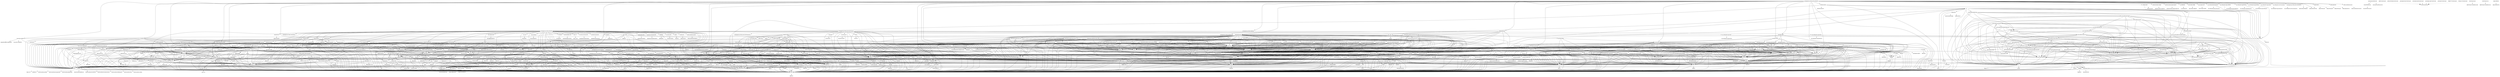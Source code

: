 digraph depends {
    node [shape=plaintext]
"activitymanager" -> "activitymanager-lic" [style=dotted];
"activitymanager" -> "db8";
"activitymanager" -> "libboost-regex1.54.0";
"activitymanager" -> "libc6";
"activitymanager" -> "libgcc1";
"activitymanager" -> "libglib-2.0-0";
"activitymanager" -> "libnyx6";
"activitymanager" -> "libpmloglib3";
"activitymanager" -> "libstdc++6";
"activitymanager" -> "luna-service2";
"alsa-utils-alsactl" -> "alsa-states" [style=dotted];
"alsa-utils-alsactl" -> "libasound2";
"alsa-utils-alsactl" -> "libc6";
"alsa-utils-alsamixer" -> "libasound2";
"alsa-utils-alsamixer" -> "libc6";
"alsa-utils-alsamixer" -> "libformw5";
"alsa-utils-alsamixer" -> "libmenuw5";
"alsa-utils-alsamixer" -> "libncursesw5";
"alsa-utils-alsamixer" -> "libpanelw5";
"alsa-utils-alsamixer" -> "libtinfo5";
"alsa-utils-alsaucm" -> "libasound2";
"alsa-utils-alsaucm" -> "libc6";
"alsa-utils-amixer" -> "libasound2";
"alsa-utils-amixer" -> "libc6";
"alsa-utils-aplay" -> "libasound2";
"alsa-utils-aplay" -> "libc6";
"android-apn-database" -> "android-apn-database-lic" [style=dotted];
"android-system" -> "android-system-lic" [style=dotted];
"android-system" -> "base-passwd";
"android-system" -> "lxc";
"android-system" -> "sed";
"android-system" -> "shadow";
"android-system-compat" -> "android-system-compat-lic" [style=dotted];
"android-system-image-maguro" -> "android-system-image-maguro-lic" [style=dotted];
"android-tools" -> "android-tools-lic" [style=dotted];
"android-tools" -> "libc6";
"android-tools" -> "libcrypto1.0.0";
"android-tools" -> "libz1";
"app-services" -> "app-services-lic" [style=dotted];
"base-files" -> "base-files-lic" [style=dotted];
"base-passwd" -> "base-passwd-lic" [style=dotted];
"bash" -> "bash-lic" [style=dotted];
"bash" -> "libc6";
"bash" -> "libtinfo5";
"bc" -> "bc-lic" [style=dotted];
"bc" -> "libc6";
"bc" -> "update-alternatives-cworth";
"bcm4330-firmware" -> "bcm4330-firmware-lic" [style=dotted];
"binutils" -> "binutils-lic" [style=dotted];
"binutils" -> "libc6";
"binutils" -> "libgcc1";
"binutils" -> "libstdc++6";
"binutils" -> "libz1";
"bluez4" -> "bluez4-lic" [style=dotted];
"bluez4" -> "libc6";
"bluez4" -> "libdbus-1-3";
"bluez4" -> "libglib-2.0-0";
"bluez4" -> "libreadline6";
"bluez4" -> "libudev1";
"bluez4" -> "libusb-0.1-4";
"bluez4" -> "libusb-1.0-0";
"bridge-utils" -> "bridge-utils-lic" [style=dotted];
"bridge-utils" -> "kernel-module-bridge" [style=dotted];
"bridge-utils" -> "libc6";
"busybox" -> "busybox-lic" [style=dotted];
"busybox" -> "busybox-syslog" [style=dotted];
"busybox" -> "busybox-udhcpc" [style=dotted];
"busybox" -> "libc6";
"busybox" -> "update-alternatives-cworth";
"busybox" -> "update-rc.d" [style=dotted];
"busybox-syslog" -> "update-alternatives-cworth";
"bzip2" -> "bzip2-lic" [style=dotted];
"bzip2" -> "libbz2-0";
"bzip2" -> "libc6";
"bzip2" -> "update-alternatives-cworth";
"ca-certificates" -> "ca-certificates-lic" [style=dotted];
"configurator" -> "configurator-lic" [style=dotted];
"configurator" -> "db8";
"configurator" -> "libc6";
"configurator" -> "libgcc1";
"configurator" -> "libglib-2.0-0";
"configurator" -> "libpmloglib3";
"configurator" -> "libstdc++6";
"connman" -> "bluez4";
"connman" -> "connman-conf" [style=dotted];
"connman" -> "connman-lic" [style=dotted];
"connman" -> "dbus-1";
"connman" -> "iptables";
"connman" -> "libc6";
"connman" -> "libdbus-1-3";
"connman" -> "libglib-2.0-0";
"connman" -> "libgnutls26";
"connman" -> "ofono";
"connman" -> "update-rc.d" [style=dotted];
"connman" -> "wpa-supplicant";
"connman" -> "xuser-account";
"connman-conf" -> "connman-conf-lic" [style=dotted];
"cordova" -> "cordova-lic" [style=dotted];
"core-apps" -> "core-apps-lic" [style=dotted];
"cpushareholder-stub" -> "cpushareholder-stub-lic" [style=dotted];
"crash-handler" -> "crash-handler-lic" [style=dotted];
"crash-handler" -> "libc6";
"crash-handler" -> "libgcc1";
"curl" -> "curl-lic" [style=dotted];
"curl" -> "libc6";
"curl" -> "libcurl5";
"curl" -> "libz1";
"db8" -> "db8-lic" [style=dotted];
"db8" -> "libc6";
"db8" -> "libgcc1";
"db8" -> "libglib-2.0-0";
"db8" -> "libicui18n51";
"db8" -> "libicuuc51";
"db8" -> "libleveldb1";
"db8" -> "libpmloglib3";
"db8" -> "libstdc++6";
"db8" -> "luna-service2";
"dbus-1" -> "base-passwd";
"dbus-1" -> "dbus-lic" [style=dotted];
"dbus-1" -> "libc6";
"dbus-1" -> "libdbus-1-3";
"dbus-1" -> "libexpat1";
"dbus-1" -> "shadow";
"dbus-1" -> "update-rc.d" [style=dotted];
"distro-feed-configs" -> "distro-feed-configs-lic" [style=dotted];
"dnsmasq" -> "dnsmasq-lic" [style=dotted];
"dnsmasq" -> "libc6";
"dnsmasq" -> "update-rc.d" [style=dotted];
"e2fsprogs" -> "e2fsprogs-badblocks";
"e2fsprogs" -> "e2fsprogs-lic" [style=dotted];
"e2fsprogs" -> "libblkid1";
"e2fsprogs" -> "libc6";
"e2fsprogs" -> "libcom-err2";
"e2fsprogs" -> "libe2p2";
"e2fsprogs" -> "libext2fs2";
"e2fsprogs" -> "libss2";
"e2fsprogs" -> "libuuid1";
"e2fsprogs-badblocks" -> "libc6";
"e2fsprogs-badblocks" -> "libcom-err2";
"e2fsprogs-badblocks" -> "libext2fs2";
"e2fsprogs-e2fsck" -> "libblkid1";
"e2fsprogs-e2fsck" -> "libc6";
"e2fsprogs-e2fsck" -> "libcom-err2";
"e2fsprogs-e2fsck" -> "libe2p2";
"e2fsprogs-e2fsck" -> "libext2fs2";
"e2fsprogs-e2fsck" -> "libuuid1";
"eglibc-locale-en-gb" -> "virtual-locale-en-gb" [style=dotted];
"enyo-1.0" -> "enyo-1.0-lic" [style=dotted];
"evtest" -> "evtest-lic" [style=dotted];
"evtest" -> "libc6";
"evtest" -> "libxml2";
"fbprogress" -> "fbprogress-lic" [style=dotted];
"fbprogress" -> "libc6";
"fbprogress" -> "libgcc1";
"fbprogress" -> "libstdc++6";
"fbprogress" -> "tar";
"filecache" -> "db8";
"filecache" -> "filecache-lic" [style=dotted];
"filecache" -> "glibmm";
"filecache" -> "libboost-filesystem1.54.0";
"filecache" -> "libboost-system1.54.0";
"filecache" -> "libc6";
"filecache" -> "libgcc1";
"filecache" -> "libglib-2.0-0";
"filecache" -> "libsigc-2.0-0";
"filecache" -> "libstdc++6";
"filecache" -> "luna-service2";
"foundation-frameworks" -> "foundation-frameworks-lic" [style=dotted];
"fuser" -> "libc6";
"fuser" -> "update-alternatives-cworth";
"gdb" -> "gdb-lic" [style=dotted];
"gdb" -> "glibc-thread-db" [style=dotted];
"gdb" -> "libc6";
"gdb" -> "libexpat1";
"gdb" -> "libreadline6";
"gdb" -> "libtinfo5";
"gdb" -> "libz1";
"gdbserver" -> "glibc-thread-db" [style=dotted];
"gdbserver" -> "libc6";
"glib-networking" -> "glib-networking-lic" [style=dotted];
"glib-networking" -> "libc6";
"glib-networking" -> "libcap2";
"glib-networking" -> "libffi6";
"glib-networking" -> "libgcrypt11";
"glib-networking" -> "libglib-2.0-0";
"glib-networking" -> "libgnutls26";
"glib-networking" -> "libgpg-error0";
"glib-networking" -> "libtasn1-6";
"glib-networking" -> "libz1";
"glib-networking-locale-en-gb" -> "virtual-locale-en-gb" [style=dotted];
"glibmm" -> "glibmm-lic" [style=dotted];
"glibmm" -> "libc6";
"glibmm" -> "libffi6";
"glibmm" -> "libgcc1";
"glibmm" -> "libglib-2.0-0";
"glibmm" -> "libsigc-2.0-0";
"glibmm" -> "libstdc++6";
"glibmm" -> "libz1";
"gst-meta-audio" -> "gst-meta-base";
"gst-meta-audio" -> "gst-plugins-base-ogg";
"gst-meta-audio" -> "gst-plugins-base-vorbis";
"gst-meta-audio" -> "gst-plugins-good-flac";
"gst-meta-audio" -> "gst-plugins-good-wavparse";
"gst-meta-base" -> "gst-meta-base-lic" [style=dotted];
"gst-meta-base" -> "gst-plugins-base-alsa";
"gst-meta-base" -> "gst-plugins-base-audioconvert";
"gst-meta-base" -> "gst-plugins-base-audioresample";
"gst-meta-base" -> "gst-plugins-base-decodebin";
"gst-meta-base" -> "gst-plugins-base-decodebin2";
"gst-meta-base" -> "gst-plugins-base-ffmpegcolorspace";
"gst-meta-base" -> "gst-plugins-base-gio";
"gst-meta-base" -> "gst-plugins-base-playbin";
"gst-meta-base" -> "gst-plugins-base-typefindfunctions";
"gst-meta-base" -> "gst-plugins-base-videoscale";
"gst-meta-base" -> "gst-plugins-base-volume";
"gst-meta-base" -> "gst-plugins-good-autodetect";
"gst-meta-base" -> "gst-plugins-good-souphttpsrc";
"gst-meta-base" -> "gstreamer";
"gst-meta-debug" -> "gst-meta-base";
"gst-meta-debug" -> "gst-plugins-base-audiotestsrc";
"gst-meta-debug" -> "gst-plugins-base-videotestsrc";
"gst-meta-debug" -> "gst-plugins-good-debug";
"gst-meta-video" -> "gst-meta-audio" [style=dotted];
"gst-meta-video" -> "gst-meta-base";
"gst-meta-video" -> "gst-plugins-base-theora";
"gst-meta-video" -> "gst-plugins-good-avi";
"gst-meta-video" -> "gst-plugins-good-matroska";
"gst-plugins-base" -> "gst-plugins-base-lic" [style=dotted];
"gst-plugins-base-alsa" -> "gst-plugins-base";
"gst-plugins-base-alsa" -> "gstreamer";
"gst-plugins-base-alsa" -> "libasound2";
"gst-plugins-base-alsa" -> "libc6";
"gst-plugins-base-alsa" -> "libffi6";
"gst-plugins-base-alsa" -> "libglib-2.0-0";
"gst-plugins-base-alsa" -> "libgstaudio-0.10-0";
"gst-plugins-base-alsa" -> "libgstinterfaces-0.10-0";
"gst-plugins-base-alsa" -> "libgstpbutils-0.10-0";
"gst-plugins-base-alsa" -> "libxml2";
"gst-plugins-base-alsa" -> "libz1";
"gst-plugins-base-audioconvert" -> "gst-plugins-base";
"gst-plugins-base-audioconvert" -> "gstreamer";
"gst-plugins-base-audioconvert" -> "libc6";
"gst-plugins-base-audioconvert" -> "libffi6";
"gst-plugins-base-audioconvert" -> "libglib-2.0-0";
"gst-plugins-base-audioconvert" -> "libgstaudio-0.10-0";
"gst-plugins-base-audioconvert" -> "libgstinterfaces-0.10-0";
"gst-plugins-base-audioconvert" -> "libgstpbutils-0.10-0";
"gst-plugins-base-audioconvert" -> "libxml2";
"gst-plugins-base-audioconvert" -> "libz1";
"gst-plugins-base-audioresample" -> "gst-plugins-base";
"gst-plugins-base-audioresample" -> "gstreamer";
"gst-plugins-base-audioresample" -> "libc6";
"gst-plugins-base-audioresample" -> "libffi6";
"gst-plugins-base-audioresample" -> "libglib-2.0-0";
"gst-plugins-base-audioresample" -> "libxml2";
"gst-plugins-base-audioresample" -> "libz1";
"gst-plugins-base-audiotestsrc" -> "gst-plugins-base";
"gst-plugins-base-audiotestsrc" -> "gstreamer";
"gst-plugins-base-audiotestsrc" -> "libc6";
"gst-plugins-base-audiotestsrc" -> "libffi6";
"gst-plugins-base-audiotestsrc" -> "libglib-2.0-0";
"gst-plugins-base-audiotestsrc" -> "libxml2";
"gst-plugins-base-audiotestsrc" -> "libz1";
"gst-plugins-base-decodebin" -> "gst-plugins-base";
"gst-plugins-base-decodebin" -> "gstreamer";
"gst-plugins-base-decodebin" -> "libc6";
"gst-plugins-base-decodebin" -> "libffi6";
"gst-plugins-base-decodebin" -> "libglib-2.0-0";
"gst-plugins-base-decodebin" -> "libgstpbutils-0.10-0";
"gst-plugins-base-decodebin" -> "libxml2";
"gst-plugins-base-decodebin" -> "libz1";
"gst-plugins-base-decodebin2" -> "gst-plugins-base";
"gst-plugins-base-decodebin2" -> "gstreamer";
"gst-plugins-base-decodebin2" -> "libc6";
"gst-plugins-base-decodebin2" -> "libffi6";
"gst-plugins-base-decodebin2" -> "libglib-2.0-0";
"gst-plugins-base-decodebin2" -> "libgstpbutils-0.10-0";
"gst-plugins-base-decodebin2" -> "libxml2";
"gst-plugins-base-decodebin2" -> "libz1";
"gst-plugins-base-ffmpegcolorspace" -> "gst-plugins-base";
"gst-plugins-base-ffmpegcolorspace" -> "gstreamer";
"gst-plugins-base-ffmpegcolorspace" -> "libc6";
"gst-plugins-base-ffmpegcolorspace" -> "libffi6";
"gst-plugins-base-ffmpegcolorspace" -> "libglib-2.0-0";
"gst-plugins-base-ffmpegcolorspace" -> "libgstvideo-0.10-0";
"gst-plugins-base-ffmpegcolorspace" -> "libxml2";
"gst-plugins-base-ffmpegcolorspace" -> "libz1";
"gst-plugins-base-gio" -> "gst-plugins-base";
"gst-plugins-base-gio" -> "gstreamer";
"gst-plugins-base-gio" -> "libc6";
"gst-plugins-base-gio" -> "libffi6";
"gst-plugins-base-gio" -> "libglib-2.0-0";
"gst-plugins-base-gio" -> "libxml2";
"gst-plugins-base-gio" -> "libz1";
"gst-plugins-base-locale-en-gb" -> "virtual-locale-en-gb" [style=dotted];
"gst-plugins-base-ogg" -> "gst-plugins-base";
"gst-plugins-base-ogg" -> "gstreamer";
"gst-plugins-base-ogg" -> "libc6";
"gst-plugins-base-ogg" -> "libffi6";
"gst-plugins-base-ogg" -> "libglib-2.0-0";
"gst-plugins-base-ogg" -> "libgstaudio-0.10-0";
"gst-plugins-base-ogg" -> "libgstinterfaces-0.10-0";
"gst-plugins-base-ogg" -> "libgstpbutils-0.10-0";
"gst-plugins-base-ogg" -> "libgstriff-0.10-0";
"gst-plugins-base-ogg" -> "libgsttag-0.10-0";
"gst-plugins-base-ogg" -> "libogg0";
"gst-plugins-base-ogg" -> "libxml2";
"gst-plugins-base-ogg" -> "libz1";
"gst-plugins-base-playbin" -> "gst-plugins-base";
"gst-plugins-base-playbin" -> "gstreamer";
"gst-plugins-base-playbin" -> "libc6";
"gst-plugins-base-playbin" -> "libffi6";
"gst-plugins-base-playbin" -> "libglib-2.0-0";
"gst-plugins-base-playbin" -> "libgstinterfaces-0.10-0";
"gst-plugins-base-playbin" -> "libgstpbutils-0.10-0";
"gst-plugins-base-playbin" -> "libgstvideo-0.10-0";
"gst-plugins-base-playbin" -> "libxml2";
"gst-plugins-base-playbin" -> "libz1";
"gst-plugins-base-theora" -> "gst-plugins-base";
"gst-plugins-base-theora" -> "gstreamer";
"gst-plugins-base-theora" -> "libc6";
"gst-plugins-base-theora" -> "libffi6";
"gst-plugins-base-theora" -> "libglib-2.0-0";
"gst-plugins-base-theora" -> "libgsttag-0.10-0";
"gst-plugins-base-theora" -> "libgstvideo-0.10-0";
"gst-plugins-base-theora" -> "libogg0";
"gst-plugins-base-theora" -> "libtheora";
"gst-plugins-base-theora" -> "libxml2";
"gst-plugins-base-theora" -> "libz1";
"gst-plugins-base-typefindfunctions" -> "gst-plugins-base";
"gst-plugins-base-typefindfunctions" -> "gstreamer";
"gst-plugins-base-typefindfunctions" -> "libc6";
"gst-plugins-base-typefindfunctions" -> "libffi6";
"gst-plugins-base-typefindfunctions" -> "libglib-2.0-0";
"gst-plugins-base-typefindfunctions" -> "libgstpbutils-0.10-0";
"gst-plugins-base-typefindfunctions" -> "libxml2";
"gst-plugins-base-typefindfunctions" -> "libz1";
"gst-plugins-base-videoscale" -> "gst-plugins-base";
"gst-plugins-base-videoscale" -> "gstreamer";
"gst-plugins-base-videoscale" -> "libc6";
"gst-plugins-base-videoscale" -> "libffi6";
"gst-plugins-base-videoscale" -> "libglib-2.0-0";
"gst-plugins-base-videoscale" -> "libgstvideo-0.10-0";
"gst-plugins-base-videoscale" -> "libxml2";
"gst-plugins-base-videoscale" -> "libz1";
"gst-plugins-base-videotestsrc" -> "gst-plugins-base";
"gst-plugins-base-videotestsrc" -> "gstreamer";
"gst-plugins-base-videotestsrc" -> "libc6";
"gst-plugins-base-videotestsrc" -> "libffi6";
"gst-plugins-base-videotestsrc" -> "libglib-2.0-0";
"gst-plugins-base-videotestsrc" -> "libxml2";
"gst-plugins-base-videotestsrc" -> "libz1";
"gst-plugins-base-volume" -> "gst-plugins-base";
"gst-plugins-base-volume" -> "gstreamer";
"gst-plugins-base-volume" -> "libc6";
"gst-plugins-base-volume" -> "libffi6";
"gst-plugins-base-volume" -> "libglib-2.0-0";
"gst-plugins-base-volume" -> "libgstaudio-0.10-0";
"gst-plugins-base-volume" -> "libgstinterfaces-0.10-0";
"gst-plugins-base-volume" -> "libgstpbutils-0.10-0";
"gst-plugins-base-volume" -> "libxml2";
"gst-plugins-base-volume" -> "libz1";
"gst-plugins-base-vorbis" -> "gst-plugins-base";
"gst-plugins-base-vorbis" -> "gstreamer";
"gst-plugins-base-vorbis" -> "libc6";
"gst-plugins-base-vorbis" -> "libffi6";
"gst-plugins-base-vorbis" -> "libglib-2.0-0";
"gst-plugins-base-vorbis" -> "libgstaudio-0.10-0";
"gst-plugins-base-vorbis" -> "libgstinterfaces-0.10-0";
"gst-plugins-base-vorbis" -> "libgstpbutils-0.10-0";
"gst-plugins-base-vorbis" -> "libgsttag-0.10-0";
"gst-plugins-base-vorbis" -> "libogg0";
"gst-plugins-base-vorbis" -> "libvorbis";
"gst-plugins-base-vorbis" -> "libxml2";
"gst-plugins-base-vorbis" -> "libz1";
"gst-plugins-good" -> "gst-plugins-good-lic" [style=dotted];
"gst-plugins-good-autodetect" -> "gst-plugins-good";
"gst-plugins-good-autodetect" -> "gstreamer";
"gst-plugins-good-autodetect" -> "libc6";
"gst-plugins-good-autodetect" -> "libffi6";
"gst-plugins-good-autodetect" -> "libglib-2.0-0";
"gst-plugins-good-autodetect" -> "libxml2";
"gst-plugins-good-autodetect" -> "libz1";
"gst-plugins-good-avi" -> "gst-plugins-good";
"gst-plugins-good-avi" -> "gstreamer";
"gst-plugins-good-avi" -> "libc6";
"gst-plugins-good-avi" -> "libffi6";
"gst-plugins-good-avi" -> "libglib-2.0-0";
"gst-plugins-good-avi" -> "libgstaudio-0.10-0";
"gst-plugins-good-avi" -> "libgstinterfaces-0.10-0";
"gst-plugins-good-avi" -> "libgstpbutils-0.10-0";
"gst-plugins-good-avi" -> "libgstriff-0.10-0";
"gst-plugins-good-avi" -> "libgsttag-0.10-0";
"gst-plugins-good-avi" -> "libxml2";
"gst-plugins-good-avi" -> "libz1";
"gst-plugins-good-debug" -> "gst-plugins-good";
"gst-plugins-good-debug" -> "gstreamer";
"gst-plugins-good-debug" -> "libc6";
"gst-plugins-good-debug" -> "libffi6";
"gst-plugins-good-debug" -> "libglib-2.0-0";
"gst-plugins-good-debug" -> "libxml2";
"gst-plugins-good-debug" -> "libz1";
"gst-plugins-good-flac" -> "gst-plugins-good";
"gst-plugins-good-flac" -> "gstreamer";
"gst-plugins-good-flac" -> "libc6";
"gst-plugins-good-flac" -> "libffi6";
"gst-plugins-good-flac" -> "libflac8";
"gst-plugins-good-flac" -> "libglib-2.0-0";
"gst-plugins-good-flac" -> "libgstaudio-0.10-0";
"gst-plugins-good-flac" -> "libgstinterfaces-0.10-0";
"gst-plugins-good-flac" -> "libgstpbutils-0.10-0";
"gst-plugins-good-flac" -> "libgsttag-0.10-0";
"gst-plugins-good-flac" -> "libogg0";
"gst-plugins-good-flac" -> "libxml2";
"gst-plugins-good-flac" -> "libz1";
"gst-plugins-good-locale-en-gb" -> "virtual-locale-en-gb" [style=dotted];
"gst-plugins-good-matroska" -> "gst-plugins-good";
"gst-plugins-good-matroska" -> "gstreamer";
"gst-plugins-good-matroska" -> "libc6";
"gst-plugins-good-matroska" -> "libffi6";
"gst-plugins-good-matroska" -> "libglib-2.0-0";
"gst-plugins-good-matroska" -> "libgstaudio-0.10-0";
"gst-plugins-good-matroska" -> "libgstinterfaces-0.10-0";
"gst-plugins-good-matroska" -> "libgstpbutils-0.10-0";
"gst-plugins-good-matroska" -> "libgstriff-0.10-0";
"gst-plugins-good-matroska" -> "libgsttag-0.10-0";
"gst-plugins-good-matroska" -> "libxml2";
"gst-plugins-good-matroska" -> "libz1";
"gst-plugins-good-pulse" -> "gst-plugins-good";
"gst-plugins-good-pulse" -> "gstreamer";
"gst-plugins-good-pulse" -> "libc6";
"gst-plugins-good-pulse" -> "libcap2";
"gst-plugins-good-pulse" -> "libdbus-1-3";
"gst-plugins-good-pulse" -> "libffi6";
"gst-plugins-good-pulse" -> "libglib-2.0-0";
"gst-plugins-good-pulse" -> "libgstaudio-0.10-0";
"gst-plugins-good-pulse" -> "libgstinterfaces-0.10-0";
"gst-plugins-good-pulse" -> "libgstpbutils-0.10-0";
"gst-plugins-good-pulse" -> "libjson0";
"gst-plugins-good-pulse" -> "libpulse0";
"gst-plugins-good-pulse" -> "libpulsecommon";
"gst-plugins-good-pulse" -> "libsndfile1";
"gst-plugins-good-pulse" -> "libxml2";
"gst-plugins-good-pulse" -> "libz1";
"gst-plugins-good-souphttpsrc" -> "gst-plugins-good";
"gst-plugins-good-souphttpsrc" -> "gstreamer";
"gst-plugins-good-souphttpsrc" -> "libc6";
"gst-plugins-good-souphttpsrc" -> "libffi6";
"gst-plugins-good-souphttpsrc" -> "libglib-2.0-0";
"gst-plugins-good-souphttpsrc" -> "libgsttag-0.10-0";
"gst-plugins-good-souphttpsrc" -> "libsoup-2.4-1";
"gst-plugins-good-souphttpsrc" -> "libxml2";
"gst-plugins-good-souphttpsrc" -> "libz1";
"gst-plugins-good-wavparse" -> "gst-plugins-good";
"gst-plugins-good-wavparse" -> "gstreamer";
"gst-plugins-good-wavparse" -> "libc6";
"gst-plugins-good-wavparse" -> "libffi6";
"gst-plugins-good-wavparse" -> "libglib-2.0-0";
"gst-plugins-good-wavparse" -> "libgstaudio-0.10-0";
"gst-plugins-good-wavparse" -> "libgstinterfaces-0.10-0";
"gst-plugins-good-wavparse" -> "libgstpbutils-0.10-0";
"gst-plugins-good-wavparse" -> "libgstriff-0.10-0";
"gst-plugins-good-wavparse" -> "libgsttag-0.10-0";
"gst-plugins-good-wavparse" -> "libxml2";
"gst-plugins-good-wavparse" -> "libz1";
"gst-plugins-ugly" -> "gst-plugins-ugly-lic" [style=dotted];
"gst-plugins-ugly-lame" -> "gst-plugins-ugly";
"gst-plugins-ugly-lame" -> "gstreamer";
"gst-plugins-ugly-lame" -> "libc6";
"gst-plugins-ugly-lame" -> "libffi6";
"gst-plugins-ugly-lame" -> "libglib-2.0-0";
"gst-plugins-ugly-lame" -> "libgstaudio-0.10-0";
"gst-plugins-ugly-lame" -> "libgstinterfaces-0.10-0";
"gst-plugins-ugly-lame" -> "libgstpbutils-0.10-0";
"gst-plugins-ugly-lame" -> "libmp3lame0";
"gst-plugins-ugly-lame" -> "libxml2";
"gst-plugins-ugly-lame" -> "libz1";
"gst-plugins-ugly-locale-en-gb" -> "virtual-locale-en-gb" [style=dotted];
"gst-plugins-ugly-mad" -> "gst-plugins-ugly";
"gst-plugins-ugly-mad" -> "gstreamer";
"gst-plugins-ugly-mad" -> "libc6";
"gst-plugins-ugly-mad" -> "libffi6";
"gst-plugins-ugly-mad" -> "libglib-2.0-0";
"gst-plugins-ugly-mad" -> "libgstaudio-0.10-0";
"gst-plugins-ugly-mad" -> "libgstinterfaces-0.10-0";
"gst-plugins-ugly-mad" -> "libgstpbutils-0.10-0";
"gst-plugins-ugly-mad" -> "libgsttag-0.10-0";
"gst-plugins-ugly-mad" -> "libmad0";
"gst-plugins-ugly-mad" -> "libxml2";
"gst-plugins-ugly-mad" -> "libz1";
"gstreamer" -> "gstreamer-lic" [style=dotted];
"gstreamer" -> "libc6";
"gstreamer" -> "libffi6";
"gstreamer" -> "libglib-2.0-0";
"gstreamer" -> "libxml2";
"gstreamer" -> "libz1";
"gstreamer-locale-en-gb" -> "virtual-locale-en-gb" [style=dotted];
"gzip" -> "gzip-lic" [style=dotted];
"gzip" -> "libc6";
"gzip" -> "update-alternatives-cworth";
"icu" -> "icu-lic" [style=dotted];
"icu" -> "libc6";
"icu" -> "libgcc1";
"icu" -> "libicudata51";
"icu" -> "libicui18n51";
"icu" -> "libicutu51";
"icu" -> "libicuuc51";
"icu" -> "libstdc++6";
"iproute2" -> "iproute2-lic" [style=dotted];
"iproute2" -> "iptables";
"iproute2" -> "libc6";
"iproute2" -> "update-alternatives-cworth";
"iptables" -> "iptables-lic" [style=dotted];
"iptables" -> "kernel-module-ip-tables" [style=dotted];
"iptables" -> "kernel-module-ipt-masquerade" [style=dotted];
"iptables" -> "kernel-module-iptable-filter" [style=dotted];
"iptables" -> "kernel-module-iptable-nat" [style=dotted];
"iptables" -> "kernel-module-nf-conntrack" [style=dotted];
"iptables" -> "kernel-module-nf-conntrack-ipv4" [style=dotted];
"iptables" -> "kernel-module-nf-defrag-ipv4" [style=dotted];
"iptables" -> "kernel-module-nf-nat" [style=dotted];
"iptables" -> "kernel-module-x-tables" [style=dotted];
"iptables" -> "libc6";
"kbd" -> "kbd-lic" [style=dotted];
"kbd" -> "libc6";
"kbd" -> "update-alternatives-cworth";
"keymaps" -> "kbd";
"keymaps" -> "keymaps-lic" [style=dotted];
"keymaps" -> "update-rc.d" [style=dotted];
"killall" -> "libc6";
"killall" -> "update-alternatives-cworth";
"kmod" -> "kmod-lic" [style=dotted];
"kmod" -> "libc6";
"kmod" -> "libkmod2";
"kmod" -> "update-alternatives-cworth";
"libacl1" -> "libattr1";
"libacl1" -> "libc6";
"libasound2" -> "alsa-conf-base";
"libasound2" -> "libc6";
"libattr1" -> "libc6";
"libblkid1" -> "libc6";
"libblkid1" -> "libuuid1";
"libboost-filesystem1.54.0" -> "libboost-system1.54.0";
"libboost-filesystem1.54.0" -> "libc6";
"libboost-filesystem1.54.0" -> "libgcc1";
"libboost-filesystem1.54.0" -> "libstdc++6";
"libboost-program-options1.54.0" -> "libc6";
"libboost-program-options1.54.0" -> "libgcc1";
"libboost-program-options1.54.0" -> "libstdc++6";
"libboost-regex1.54.0" -> "libc6";
"libboost-regex1.54.0" -> "libgcc1";
"libboost-regex1.54.0" -> "libstdc++6";
"libboost-system1.54.0" -> "libc6";
"libboost-system1.54.0" -> "libgcc1";
"libboost-system1.54.0" -> "libstdc++6";
"libbz2-0" -> "libc6";
"libc6" -> "eglibc-lic" [style=dotted];
"libcap-bin" -> "libc6";
"libcap-bin" -> "libcap2";
"libcap2" -> "libattr1";
"libcap2" -> "libc6";
"libcap2" -> "libcap-lic" [style=dotted];
"libcares2" -> "libc6";
"libcares2" -> "libcares-lic" [style=dotted];
"libcjson1" -> "libc6";
"libcjson1" -> "libcjson-lic" [style=dotted];
"libcom-err2" -> "libc6";
"libcrypto1.0.0" -> "libc6";
"libcurl5" -> "curl-certs" [style=dotted];
"libcurl5" -> "libc6";
"libcurl5" -> "libcap2";
"libcurl5" -> "libcares2";
"libcurl5" -> "libgcrypt11";
"libcurl5" -> "libgnutls26";
"libcurl5" -> "libgpg-error0";
"libcurl5" -> "libtasn1-6";
"libcurl5" -> "libz1";
"libdbus-1-3" -> "dbus-1" [style=dotted];
"libdbus-1-3" -> "libc6";
"libe2p2" -> "libc6";
"libemail-common2" -> "db8";
"libemail-common2" -> "libboost-regex1.54.0";
"libemail-common2" -> "libc6";
"libemail-common2" -> "libcurl5";
"libemail-common2" -> "libemail-common-lic" [style=dotted];
"libemail-common2" -> "libgcc1";
"libemail-common2" -> "libglib-2.0-0";
"libemail-common2" -> "libicuuc51";
"libemail-common2" -> "libpalmsocket2";
"libemail-common2" -> "libstdc++6";
"libemail-common2" -> "libz1";
"libexpat1" -> "libc6";
"libexpat1" -> "libexpat-lic" [style=dotted];
"libexpat1" -> "libgcc1";
"libext2fs2" -> "libblkid1";
"libext2fs2" -> "libc6";
"libext2fs2" -> "libcom-err2";
"libffi6" -> "libc6";
"libffi6" -> "libffi-lic" [style=dotted];
"libffi6" -> "libgcc1";
"libflac8" -> "libc6";
"libflac8" -> "libogg0";
"libfontconfig1" -> "libc6";
"libfontconfig1" -> "libexpat1";
"libfontconfig1" -> "libfontconfig-lic" [style=dotted];
"libfontconfig1" -> "libfreetype6";
"libformw5" -> "libc6";
"libformw5" -> "libncursesw5";
"libformw5" -> "libtinfo5";
"libfreetype6" -> "libc6";
"libfreetype6" -> "libfreetype-lic" [style=dotted];
"libgcc1" -> "libc6";
"libgcc1" -> "libgcc-s-lic" [style=dotted];
"libgcrypt11" -> "libc6";
"libgcrypt11" -> "libcap2";
"libgcrypt11" -> "libgcrypt-lic" [style=dotted];
"libgcrypt11" -> "libgpg-error0";
"libglib-2.0-0" -> "libc6";
"libglib-2.0-0" -> "libffi6";
"libglib-2.0-0" -> "libglib-2.0-lic" [style=dotted];
"libglib-2.0-0" -> "libz1";
"libglib-2.0-locale-en-gb" -> "virtual-locale-en-gb" [style=dotted];
"libgmp10" -> "libc6";
"libgmp10" -> "libgmp-lic" [style=dotted];
"libgnutls26" -> "libc6";
"libgnutls26" -> "libcap2";
"libgnutls26" -> "libgcrypt11";
"libgnutls26" -> "libgnutls-lic" [style=dotted];
"libgnutls26" -> "libgpg-error0";
"libgnutls26" -> "libtasn1-6";
"libgnutls26" -> "libz1";
"libgpg-error0" -> "libc6";
"libgpg-error0" -> "libgpg-error-lic" [style=dotted];
"libgstapp-0.10-0" -> "gstreamer";
"libgstapp-0.10-0" -> "libc6";
"libgstapp-0.10-0" -> "libffi6";
"libgstapp-0.10-0" -> "libglib-2.0-0";
"libgstapp-0.10-0" -> "libxml2";
"libgstapp-0.10-0" -> "libz1";
"libgstaudio-0.10-0" -> "gstreamer";
"libgstaudio-0.10-0" -> "libc6";
"libgstaudio-0.10-0" -> "libffi6";
"libgstaudio-0.10-0" -> "libglib-2.0-0";
"libgstaudio-0.10-0" -> "libgstinterfaces-0.10-0";
"libgstaudio-0.10-0" -> "libgstpbutils-0.10-0";
"libgstaudio-0.10-0" -> "libxml2";
"libgstaudio-0.10-0" -> "libz1";
"libgstinterfaces-0.10-0" -> "gstreamer";
"libgstinterfaces-0.10-0" -> "libc6";
"libgstinterfaces-0.10-0" -> "libffi6";
"libgstinterfaces-0.10-0" -> "libglib-2.0-0";
"libgstinterfaces-0.10-0" -> "libxml2";
"libgstinterfaces-0.10-0" -> "libz1";
"libgstpbutils-0.10-0" -> "gstreamer";
"libgstpbutils-0.10-0" -> "libc6";
"libgstpbutils-0.10-0" -> "libffi6";
"libgstpbutils-0.10-0" -> "libglib-2.0-0";
"libgstpbutils-0.10-0" -> "libxml2";
"libgstpbutils-0.10-0" -> "libz1";
"libgstriff-0.10-0" -> "gstreamer";
"libgstriff-0.10-0" -> "libc6";
"libgstriff-0.10-0" -> "libffi6";
"libgstriff-0.10-0" -> "libglib-2.0-0";
"libgstriff-0.10-0" -> "libgstaudio-0.10-0";
"libgstriff-0.10-0" -> "libgstinterfaces-0.10-0";
"libgstriff-0.10-0" -> "libgstpbutils-0.10-0";
"libgstriff-0.10-0" -> "libgsttag-0.10-0";
"libgstriff-0.10-0" -> "libxml2";
"libgstriff-0.10-0" -> "libz1";
"libgsttag-0.10-0" -> "gstreamer";
"libgsttag-0.10-0" -> "libc6";
"libgsttag-0.10-0" -> "libffi6";
"libgsttag-0.10-0" -> "libglib-2.0-0";
"libgsttag-0.10-0" -> "libxml2";
"libgsttag-0.10-0" -> "libz1";
"libgstvideo-0.10-0" -> "gstreamer";
"libgstvideo-0.10-0" -> "libc6";
"libgstvideo-0.10-0" -> "libffi6";
"libgstvideo-0.10-0" -> "libglib-2.0-0";
"libgstvideo-0.10-0" -> "libxml2";
"libgstvideo-0.10-0" -> "libz1";
"libhunspell-1.3-0" -> "libc6";
"libhunspell-1.3-0" -> "libgcc1";
"libhunspell-1.3-0" -> "libhunspell-1.3-lic" [style=dotted];
"libhunspell-1.3-0" -> "libstdc++6";
"libhybris" -> "libc6";
"libhybris" -> "libffi6";
"libhybris" -> "libgcc1";
"libhybris" -> "libhybris-lic" [style=dotted];
"libhybris" -> "libstdc++6";
"libhybris" -> "wayland";
"libicui18n51" -> "libc6";
"libicui18n51" -> "libgcc1";
"libicui18n51" -> "libicudata51";
"libicui18n51" -> "libicuuc51";
"libicui18n51" -> "libstdc++6";
"libicutu51" -> "libc6";
"libicutu51" -> "libgcc1";
"libicutu51" -> "libicudata51";
"libicutu51" -> "libicui18n51";
"libicutu51" -> "libicuuc51";
"libicutu51" -> "libstdc++6";
"libicuuc51" -> "libc6";
"libicuuc51" -> "libgcc1";
"libicuuc51" -> "libicudata51";
"libicuuc51" -> "libstdc++6";
"libjpeg8" -> "libc6";
"libjpeg8" -> "libjpeg-lic" [style=dotted];
"libjson0" -> "libc6";
"libjson0" -> "libjson-lic" [style=dotted];
"libkmod2" -> "libc6";
"libleveldb1" -> "libc6";
"libleveldb1" -> "libgcc1";
"libleveldb1" -> "libleveldb-lic" [style=dotted];
"libleveldb1" -> "libstdc++6";
"libltdl7" -> "libc6";
"liblunasysmgrcommon3" -> "libc6";
"liblunasysmgrcommon3" -> "libgcc1";
"liblunasysmgrcommon3" -> "libglib-2.0-0";
"liblunasysmgrcommon3" -> "liblunasysmgrcommon-lic" [style=dotted];
"liblunasysmgrcommon3" -> "libnyx6";
"liblunasysmgrcommon3" -> "libpbnjson";
"liblunasysmgrcommon3" -> "libpmloglib3";
"liblunasysmgrcommon3" -> "libsqlite3-0";
"liblunasysmgrcommon3" -> "libstdc++6";
"liblunasysmgrcommon3" -> "luna-service2";
"liblunasysmgrcommon3" -> "qtbase";
"liblzma5" -> "libc6";
"libmad0" -> "libc6";
"libmad0" -> "libmad-lic" [style=dotted];
"libmenuw5" -> "libc6";
"libmenuw5" -> "libncursesw5";
"libmenuw5" -> "libtinfo5";
"libmjson0" -> "libc6";
"libmjson0" -> "libmjson-lic" [style=dotted];
"libmount1" -> "libblkid1";
"libmount1" -> "libc6";
"libmount1" -> "libuuid1";
"libmp3lame0" -> "libc6";
"libncurses5" -> "libc6";
"libncurses5" -> "libtinfo5";
"libncursesw5" -> "libc6";
"libncursesw5" -> "libtinfo5";
"libnl-3-200" -> "libc6";
"libnl-3-200" -> "libnl-3-lic" [style=dotted];
"libnl-3-cli" -> "libc6";
"libnl-3-cli" -> "libnl-3-200";
"libnl-3-cli" -> "libnl-3-genl";
"libnl-3-cli" -> "libnl-nf-3-200";
"libnl-3-cli" -> "libnl-route-3-200";
"libnl-3-genl" -> "libc6";
"libnl-3-genl" -> "libnl-3-200";
"libnl-3-genl" -> "libnl-3-cli";
"libnl-nf-3-200" -> "libc6";
"libnl-nf-3-200" -> "libnl-3-200";
"libnl-nf-3-200" -> "libnl-route-3-200";
"libnl-route-3-200" -> "libc6";
"libnl-route-3-200" -> "libnl-3-200";
"libnyx6" -> "libc6";
"libnyx6" -> "libglib-2.0-0";
"libnyx6" -> "libnyx-lic" [style=dotted];
"libogg0" -> "libc6";
"libogg0" -> "libogg-lic" [style=dotted];
"libopkg1" -> "libc6";
"libpalmsocket2" -> "libc6";
"libpalmsocket2" -> "libcares2";
"libpalmsocket2" -> "libcrypto1.0.0";
"libpalmsocket2" -> "libglib-2.0-0";
"libpalmsocket2" -> "libpalmsocket-lic" [style=dotted];
"libpalmsocket2" -> "libpmloglib3";
"libpalmsocket2" -> "libssl1.0.0";
"libpanelw5" -> "libc6";
"libpanelw5" -> "libncursesw5";
"libpanelw5" -> "libtinfo5";
"libpbnjson" -> "libc6";
"libpbnjson" -> "libgcc1";
"libpbnjson" -> "libglib-2.0-0";
"libpbnjson" -> "libgmp10";
"libpbnjson" -> "libpbnjson-lic" [style=dotted];
"libpbnjson" -> "libstdc++6";
"libpbnjson" -> "liburiparser1";
"libpbnjson" -> "yajl";
"libperl5" -> "libc6";
"libpmloglib3" -> "libc6";
"libpmloglib3" -> "libglib-2.0-0";
"libpmloglib3" -> "libpbnjson";
"libpmloglib3" -> "libpmloglib-lic" [style=dotted];
"libpng16-16" -> "libc6";
"libpng16-16" -> "libpng16-lic" [style=dotted];
"libpng16-16" -> "libz1";
"libpopt0" -> "libc6";
"libpopt0" -> "libpopt-lic" [style=dotted];
"libpulse0" -> "libc6";
"libpulse0" -> "libcap2";
"libpulse0" -> "libdbus-1-3";
"libpulse0" -> "libjson0";
"libpulse0" -> "libpulsecommon";
"libpulse0" -> "libsndfile1";
"libpulsecommon" -> "libc6";
"libpulsecommon" -> "libcap2";
"libpulsecommon" -> "libdbus-1-3";
"libpulsecommon" -> "libsndfile1";
"libpulsecore" -> "libc6";
"libpulsecore" -> "libcap2";
"libpulsecore" -> "libdbus-1-3";
"libpulsecore" -> "libjson0";
"libpulsecore" -> "libltdl7";
"libpulsecore" -> "libpulse0";
"libpulsecore" -> "libpulsecommon";
"libpulsecore" -> "libsamplerate0";
"libpulsecore" -> "libsndfile1";
"libpulsecore" -> "speex";
"libpython2.7-1.0" -> "libc6";
"libqt5compositor-examples" -> "libc6";
"libqt5compositor-examples" -> "libgcc1";
"libqt5compositor-examples" -> "libhybris";
"libqt5compositor-examples" -> "libqt5compositor5";
"libqt5compositor-examples" -> "libstdc++6";
"libqt5compositor-examples" -> "qtbase";
"libqt5compositor-examples" -> "qtdeclarative";
"libqt5compositor-plugins" -> "libc6";
"libqt5compositor-plugins" -> "libfontconfig1";
"libqt5compositor-plugins" -> "libfreetype6";
"libqt5compositor-plugins" -> "libgcc1";
"libqt5compositor-plugins" -> "libglib-2.0-0";
"libqt5compositor-plugins" -> "libhybris";
"libqt5compositor-plugins" -> "libqt5compositor5";
"libqt5compositor-plugins" -> "libstdc++6";
"libqt5compositor-plugins" -> "qtbase";
"libqt5compositor-plugins" -> "wayland";
"libqt5compositor5" -> "libc6";
"libqt5compositor5" -> "libgcc1";
"libqt5compositor5" -> "libhybris";
"libqt5compositor5" -> "libqt5compositor-lic" [style=dotted];
"libqt5compositor5" -> "libstdc++6";
"libqt5compositor5" -> "qtbase";
"libqt5compositor5" -> "qtdeclarative";
"libqt5compositor5" -> "wayland";
"libqt5sensors5" -> "libc6";
"libqt5sensors5" -> "libgcc1";
"libqt5sensors5" -> "libqt5sensors-lic" [style=dotted];
"libqt5sensors5" -> "libstdc++6";
"libqt5sensors5" -> "qtbase";
"libqt5v8-5" -> "libc6";
"libqt5v8-5" -> "libgcc1";
"libqt5v8-5" -> "libqt5v8-lic" [style=dotted];
"libqt5v8-5" -> "libstdc++6";
"libqt5xmlpatterns5" -> "libc6";
"libqt5xmlpatterns5" -> "libgcc1";
"libqt5xmlpatterns5" -> "libqt5xmlpatterns-lic" [style=dotted];
"libqt5xmlpatterns5" -> "libstdc++6";
"libqt5xmlpatterns5" -> "qtbase";
"librdx-stub" -> "libc6";
"librdx-stub" -> "librdx-lic" [style=dotted];
"libreadline6" -> "libc6";
"libreadline6" -> "libreadline-lic" [style=dotted];
"libreadline6" -> "libtinfo5";
"librolegen2" -> "libc6";
"librolegen2" -> "libgcc1";
"librolegen2" -> "librolegen-lic" [style=dotted];
"librolegen2" -> "libstdc++6";
"libsamplerate0" -> "libc6";
"libsamplerate0" -> "libsamplerate0-lic" [style=dotted];
"libsamplerate0" -> "libsndfile1";
"libsigc-2.0-0" -> "libc6";
"libsigc-2.0-0" -> "libgcc1";
"libsigc-2.0-0" -> "libsigc-2.0-lic" [style=dotted];
"libsigc-2.0-0" -> "libstdc++6";
"libsndfile1" -> "libc6";
"libsndfile1" -> "libsndfile-lic" [style=dotted];
"libsoup-2.4-1" -> "glib-networking" [style=dotted];
"libsoup-2.4-1" -> "libc6";
"libsoup-2.4-1" -> "libffi6";
"libsoup-2.4-1" -> "libglib-2.0-0";
"libsoup-2.4-1" -> "libsoup-2.4-lic" [style=dotted];
"libsoup-2.4-1" -> "libxml2";
"libsoup-2.4-1" -> "libz1";
"libsoup-2.4-locale-en-gb" -> "virtual-locale-en-gb" [style=dotted];
"libsqlite3-0" -> "libc6";
"libss2" -> "libc6";
"libss2" -> "libcom-err2";
"libssl1.0.0" -> "libc6";
"libssl1.0.0" -> "libcrypto1.0.0";
"libstdc++6" -> "libc6";
"libstdc++6" -> "libgcc1";
"libsystemd-daemon0" -> "libc6";
"libsystemd-id128-0" -> "libc6";
"libsystemd-journal0" -> "libc6";
"libsystemd-journal0" -> "liblzma5";
"libtasn1-6" -> "libc6";
"libtasn1-6" -> "libtasn1-lic" [style=dotted];
"libtheora" -> "libc6";
"libtheora" -> "libogg0";
"libtheora" -> "libtheora-lic" [style=dotted];
"libthread-db1" -> "libc6";
"libtinfo5" -> "libc6";
"libtinfo5" -> "ncurses-terminfo-base" [style=dotted];
"libudev1" -> "libc6";
"liburiparser1" -> "libc6";
"liburiparser1" -> "liburiparser-lic" [style=dotted];
"libusb-0.1-4" -> "libc6";
"libusb-0.1-4" -> "libusb-0.1-lic" [style=dotted];
"libusb-0.1-4" -> "libusb-1.0-0";
"libusb-1.0-0" -> "libc6";
"libusb-1.0-0" -> "libusb-1.0-lic" [style=dotted];
"libuuid1" -> "libc6";
"libvorbis" -> "libc6";
"libvorbis" -> "libogg0";
"libvorbis" -> "libvorbis-lic" [style=dotted];
"libwrap0" -> "libc6";
"libxml2" -> "libc6";
"libxml2" -> "libgcc1";
"libxml2" -> "libxml2-lic" [style=dotted];
"libxml2" -> "libz1";
"libxslt" -> "libc6";
"libxslt" -> "libxml2";
"libxslt" -> "libxslt-lic" [style=dotted];
"libxslt" -> "libz1";
"libz1" -> "libc6";
"libz1" -> "libz-lic" [style=dotted];
"loadable-frameworks" -> "loadable-frameworks-lic" [style=dotted];
"locale-base-en-gb" -> "eglibc-binary-localedata-en-gb";
"locale-base-en-us" -> "eglibc-binary-localedata-en-us";
"lsb" -> "lsb-lic" [style=dotted];
"lsb" -> "util-linux";
"luna-applauncher" -> "luna-applauncher-lic" [style=dotted];
"luna-init" -> "luna-init-lic" [style=dotted];
"luna-next" -> "libc6";
"luna-next" -> "libgcc1";
"luna-next" -> "liblunasysmgrcommon3";
"luna-next" -> "libqt5compositor5";
"luna-next" -> "libstdc++6";
"luna-next" -> "libsystemd-daemon0";
"luna-next" -> "luna-next-conf";
"luna-next" -> "luna-next-lic" [style=dotted];
"luna-next" -> "luna-service2";
"luna-next" -> "qtbase";
"luna-next" -> "qtdeclarative";
"luna-next-cardshell" -> "luna-next";
"luna-next-cardshell" -> "luna-next-cardshell-lic" [style=dotted];
"luna-next-cardshell" -> "qtgraphicaleffects-qmlplugins";
"luna-next-cardshell" -> "qtquickcontrols-qmlplugins";
"luna-next-conf" -> "luna-next-conf-lic" [style=dotted];
"luna-prefs" -> "libc6";
"luna-prefs" -> "libcjson1";
"luna-prefs" -> "libglib-2.0-0";
"luna-prefs" -> "libnyx6";
"luna-prefs" -> "libsqlite3-0";
"luna-prefs" -> "luna-prefs-data";
"luna-prefs" -> "luna-prefs-lic" [style=dotted];
"luna-prefs" -> "luna-service2";
"luna-prefs-data" -> "luna-prefs-data-lic" [style=dotted];
"luna-service2" -> "libc6";
"luna-service2" -> "libcjson1";
"luna-service2" -> "libglib-2.0-0";
"luna-service2" -> "libpmloglib3";
"luna-service2" -> "libsystemd-daemon0";
"luna-service2" -> "luna-service2-lic" [style=dotted];
"luna-sysmgr" -> "libc6";
"luna-sysmgr" -> "libcjson1";
"luna-sysmgr" -> "libgcc1";
"luna-sysmgr" -> "libglib-2.0-0";
"luna-sysmgr" -> "liblunasysmgrcommon3";
"luna-sysmgr" -> "libnyx6";
"luna-sysmgr" -> "libpbnjson";
"luna-sysmgr" -> "libpmloglib3";
"luna-sysmgr" -> "librolegen2";
"luna-sysmgr" -> "libstdc++6";
"luna-sysmgr" -> "luna-prefs";
"luna-sysmgr" -> "luna-service2";
"luna-sysmgr" -> "luna-sysmgr-lic" [style=dotted];
"luna-sysmgr" -> "ptmalloc3";
"luna-sysmgr" -> "qtbase";
"luna-sysmgr" -> "util-linux";
"luna-sysmgr-conf" -> "luna-sysmgr-conf-lic" [style=dotted];
"luna-sysservice" -> "libc6";
"luna-sysservice" -> "libcjson1";
"luna-sysservice" -> "libgcc1";
"luna-sysservice" -> "libglib-2.0-0";
"luna-sysservice" -> "libpbnjson";
"luna-sysservice" -> "libpmloglib3";
"luna-sysservice" -> "libsqlite3-0";
"luna-sysservice" -> "libstdc++6";
"luna-sysservice" -> "liburiparser1";
"luna-sysservice" -> "luna-service2";
"luna-sysservice" -> "luna-sysservice-lic" [style=dotted];
"luna-sysservice" -> "qtbase";
"luna-sysservice" -> "sntp";
"luna-systemui" -> "luna-systemui-lic" [style=dotted];
"luna-universalsearchmgr" -> "libc6";
"luna-universalsearchmgr" -> "libcjson1";
"luna-universalsearchmgr" -> "libglib-2.0-0";
"luna-universalsearchmgr" -> "libsqlite3-0";
"luna-universalsearchmgr" -> "libstdc++6";
"luna-universalsearchmgr" -> "libxml2";
"luna-universalsearchmgr" -> "luna-service2";
"luna-universalsearchmgr" -> "luna-universalsearchmgr-lic" [style=dotted];
"luna-webappmanager" -> "libc6";
"luna-webappmanager" -> "libgcc1";
"luna-webappmanager" -> "libglib-2.0-0";
"luna-webappmanager" -> "liblunasysmgrcommon3";
"luna-webappmanager" -> "libpbnjson";
"luna-webappmanager" -> "libstdc++6";
"luna-webappmanager" -> "libsystemd-daemon0";
"luna-webappmanager" -> "luna-service2";
"luna-webappmanager" -> "luna-webappmanager-lic" [style=dotted];
"luna-webappmanager" -> "qtbase";
"luna-webappmanager" -> "qtdeclarative";
"luna-webappmanager" -> "qtwebkit";
"lxc" -> "bridge-utils";
"lxc" -> "dnsmasq";
"lxc" -> "gzip";
"lxc" -> "libc6";
"lxc" -> "libcap-bin";
"lxc" -> "libcap2";
"lxc" -> "lxc-lic" [style=dotted];
"lxc" -> "perl-module-constant";
"lxc" -> "perl-module-exporter";
"lxc" -> "perl-module-exporter-heavy";
"lxc" -> "perl-module-getopt-long";
"lxc" -> "perl-module-overload";
"lxc" -> "perl-module-strict";
"lxc" -> "perl-module-vars";
"lxc" -> "perl-module-warnings-register";
"lxc" -> "rsync";
"makedevs" -> "libc6";
"makedevs" -> "makedevs-lic" [style=dotted];
"mdbus2" -> "libc6";
"mdbus2" -> "libglib-2.0-0";
"mdbus2" -> "libreadline6";
"mdbus2" -> "mdbus2-lic" [style=dotted];
"mingetty" -> "libc6";
"mingetty" -> "mingetty-lic" [style=dotted];
"mingetty" -> "update-alternatives-cworth";
"mojoloader" -> "mojoloader-lic" [style=dotted];
"mojolocation-stub" -> "mojolocation-stub-lic" [style=dotted];
"mojomail-imap" -> "db8";
"mojomail-imap" -> "libboost-regex1.54.0";
"mojomail-imap" -> "libc6";
"mojomail-imap" -> "libemail-common2";
"mojomail-imap" -> "libgcc1";
"mojomail-imap" -> "libglib-2.0-0";
"mojomail-imap" -> "libicuuc51";
"mojomail-imap" -> "libstdc++6";
"mojomail-imap" -> "mojomail-imap-lic" [style=dotted];
"mojomail-pop" -> "db8";
"mojomail-pop" -> "libc6";
"mojomail-pop" -> "libemail-common2";
"mojomail-pop" -> "libgcc1";
"mojomail-pop" -> "libglib-2.0-0";
"mojomail-pop" -> "libstdc++6";
"mojomail-pop" -> "mojomail-pop-lic" [style=dotted];
"mojomail-smtp" -> "db8";
"mojomail-smtp" -> "libc6";
"mojomail-smtp" -> "libemail-common2";
"mojomail-smtp" -> "libgcc1";
"mojomail-smtp" -> "libglib-2.0-0";
"mojomail-smtp" -> "libstdc++6";
"mojomail-smtp" -> "mojomail-smtp-lic" [style=dotted];
"mojoservice-frameworks" -> "mojoservice-frameworks-lic" [style=dotted];
"mojoservicelauncher" -> "libboost-program-options1.54.0";
"mojoservicelauncher" -> "libc6";
"mojoservicelauncher" -> "libgcc1";
"mojoservicelauncher" -> "libpbnjson";
"mojoservicelauncher" -> "libstdc++6";
"mojoservicelauncher" -> "mojoloader";
"mojoservicelauncher" -> "mojoservicelauncher-lic" [style=dotted];
"mojoservicelauncher" -> "nodejs-module-webos-dynaload";
"mojoservicelauncher" -> "nodejs-module-webos-pmlog";
"mojoservicelauncher" -> "nodejs-module-webos-sysbus";
"mtdev" -> "libc6";
"mtdev" -> "mtdev-lic" [style=dotted];
"ncurses" -> "libc6";
"ncurses" -> "libtinfo5";
"ncurses" -> "ncurses-lic" [style=dotted];
"netbase" -> "netbase-lic" [style=dotted];
"nodejs" -> "curl";
"nodejs" -> "libc6";
"nodejs" -> "libcrypto1.0.0";
"nodejs" -> "libgcc1";
"nodejs" -> "libssl1.0.0";
"nodejs" -> "libstdc++6";
"nodejs" -> "nodejs-lic" [style=dotted];
"nodejs" -> "python-datetime";
"nodejs" -> "python-shell";
"nodejs" -> "python-subprocess";
"nodejs" -> "python-textutils";
"nodejs-module-webos-dynaload" -> "libboost-filesystem1.54.0";
"nodejs-module-webos-dynaload" -> "libc6";
"nodejs-module-webos-dynaload" -> "libgcc1";
"nodejs-module-webos-dynaload" -> "libstdc++6";
"nodejs-module-webos-dynaload" -> "nodejs-module-webos-dynaload-lic" [style=dotted];
"nodejs-module-webos-pmlog" -> "libc6";
"nodejs-module-webos-pmlog" -> "libgcc1";
"nodejs-module-webos-pmlog" -> "libpmloglib3";
"nodejs-module-webos-pmlog" -> "libstdc++6";
"nodejs-module-webos-pmlog" -> "nodejs-module-webos-pmlog-lic" [style=dotted];
"nodejs-module-webos-sysbus" -> "libc6";
"nodejs-module-webos-sysbus" -> "libgcc1";
"nodejs-module-webos-sysbus" -> "libglib-2.0-0";
"nodejs-module-webos-sysbus" -> "libstdc++6";
"nodejs-module-webos-sysbus" -> "luna-service2";
"nodejs-module-webos-sysbus" -> "nodejs-module-webos-sysbus-lic" [style=dotted];
"novacomd" -> "libc6";
"novacomd" -> "libnyx6";
"novacomd" -> "novacomd-lic" [style=dotted];
"nyx-modules" -> "libc6";
"nyx-modules" -> "libcrypto1.0.0";
"nyx-modules" -> "libglib-2.0-0";
"nyx-modules" -> "libnyx6";
"nyx-modules" -> "libudev1";
"nyx-modules" -> "lsb";
"nyx-modules" -> "nyx-modules-lic" [style=dotted];
"ofono" -> "android-apn-database";
"ofono" -> "bluez4";
"ofono" -> "dbus-1";
"ofono" -> "libc6";
"ofono" -> "libdbus-1-3";
"ofono" -> "libglib-2.0-0";
"ofono" -> "libudev1";
"ofono" -> "ofono-lic" [style=dotted];
"openssh" -> "openssh-keygen";
"openssh" -> "openssh-lic" [style=dotted];
"openssh" -> "openssh-scp";
"openssh" -> "openssh-ssh";
"openssh" -> "openssh-sshd";
"openssh" -> "update-rc.d" [style=dotted];
"openssh-keygen" -> "libc6";
"openssh-keygen" -> "libcrypto1.0.0";
"openssh-scp" -> "libc6";
"openssh-scp" -> "update-alternatives-cworth";
"openssh-ssh" -> "libc6";
"openssh-ssh" -> "libcrypto1.0.0";
"openssh-ssh" -> "libz1";
"openssh-ssh" -> "update-alternatives-cworth";
"openssh-sshd" -> "base-passwd";
"openssh-sshd" -> "libc6";
"openssh-sshd" -> "libcrypto1.0.0";
"openssh-sshd" -> "libwrap0";
"openssh-sshd" -> "libz1";
"openssh-sshd" -> "openssh-keygen";
"openssh-sshd" -> "shadow";
"openssl" -> "libc6";
"openssl" -> "libcrypto1.0.0";
"openssl" -> "libssl1.0.0";
"openssl" -> "openssl-lic" [style=dotted];
"openssl" -> "update-alternatives-cworth";
"opkg" -> "libc6";
"opkg" -> "libopkg1";
"opkg" -> "opkg-config-base";
"opkg" -> "opkg-lic" [style=dotted];
"opkg" -> "update-alternatives-cworth";
"opkg-collateral" -> "opkg-collateral-lic" [style=dotted];
"opkg-config-base" -> "opkg-config-base-lic" [style=dotted];
"opkg-utils" -> "libc6";
"opkg-utils" -> "opkg-utils-lic" [style=dotted];
"opkg-utils" -> "python";
"opkg-utils" -> "python-compression";
"opkg-utils" -> "python-crypt";
"opkg-utils" -> "python-fcntl";
"opkg-utils" -> "python-io";
"opkg-utils" -> "python-logging";
"opkg-utils" -> "python-math";
"opkg-utils" -> "python-pickle";
"opkg-utils" -> "python-shell";
"opkg-utils" -> "python-stringold";
"opkg-utils" -> "python-subprocess";
"opkg-utils" -> "python-textutils";
"org.webosinternals.ipkgservice" -> "libc6";
"org.webosinternals.ipkgservice" -> "libglib-2.0-0";
"org.webosinternals.ipkgservice" -> "libmjson0";
"org.webosinternals.ipkgservice" -> "luna-service2";
"org.webosinternals.ipkgservice" -> "org.webosinternals.ipkgservice-lic" [style=dotted];
"org.webosinternals.preware" -> "cordova";
"org.webosinternals.preware" -> "org.webosinternals.preware-lic" [style=dotted];
"org.webosinternals.service.update" -> "libc6";
"org.webosinternals.service.update" -> "libglib-2.0-0";
"org.webosinternals.service.update" -> "libopkg1";
"org.webosinternals.service.update" -> "libpbnjson";
"org.webosinternals.service.update" -> "luna-service2";
"org.webosinternals.service.update" -> "org.webosinternals.service.update-lic" [style=dotted];
"org.webosinternals.service.upstartmgr" -> "libc6";
"org.webosinternals.service.upstartmgr" -> "libglib-2.0-0";
"org.webosinternals.service.upstartmgr" -> "libmjson0";
"org.webosinternals.service.upstartmgr" -> "luna-service2";
"org.webosinternals.service.upstartmgr" -> "org.webosinternals.service.upstartmgr-lic" [style=dotted];
"org.webosports.app.calendar" -> "cordova";
"org.webosports.app.calendar" -> "org.webosports.app.calendar-lic" [style=dotted];
"org.webosports.app.firstuse" -> "cordova";
"org.webosports.app.firstuse" -> "org.webosports.app.firstuse-lic" [style=dotted];
"org.webosports.app.memos" -> "org.webosports.app.memos-lic" [style=dotted];
"org.webosports.app.phone" -> "cordova";
"org.webosports.app.phone" -> "org.webosports.app.phone-lic" [style=dotted];
"org.webosports.app.settings" -> "cordova";
"org.webosports.app.settings" -> "org.webosports.app.settings-lic" [style=dotted];
"org.webosports.app.testr" -> "cordova";
"org.webosports.app.testr" -> "org.webosports.app.testr-lic" [style=dotted];
"org.webosports.service.licenses" -> "org.webosports.service.licenses-lic" [style=dotted];
"packagegroup-core-boot" -> "base-files";
"packagegroup-core-boot" -> "base-passwd";
"packagegroup-core-boot" -> "busybox";
"packagegroup-core-boot" -> "keymaps";
"packagegroup-core-boot" -> "netbase";
"packagegroup-core-boot" -> "packagegroup-core-boot-lic" [style=dotted];
"packagegroup-core-boot" -> "systemd";
"packagegroup-core-boot" -> "systemd-compat-units";
"packagegroup-core-boot" -> "systemd-machine-units";
"packagegroup-core-boot" -> "udev";
"packagegroup-core-boot" -> "update-alternatives-cworth";
"packagegroup-core-ssh-openssh" -> "openssh";
"packagegroup-core-ssh-openssh" -> "packagegroup-core-ssh-openssh-lic" [style=dotted];
"packagegroup-webos-extended" -> "activitymanager";
"packagegroup-webos-extended" -> "app-services";
"packagegroup-webos-extended" -> "bash";
"packagegroup-webos-extended" -> "binutils";
"packagegroup-webos-extended" -> "bzip2";
"packagegroup-webos-extended" -> "configurator";
"packagegroup-webos-extended" -> "core-apps";
"packagegroup-webos-extended" -> "cpushareholder-stub";
"packagegroup-webos-extended" -> "curl";
"packagegroup-webos-extended" -> "e2fsprogs";
"packagegroup-webos-extended" -> "enyo-1.0";
"packagegroup-webos-extended" -> "fbprogress";
"packagegroup-webos-extended" -> "filecache";
"packagegroup-webos-extended" -> "foundation-frameworks";
"packagegroup-webos-extended" -> "gzip";
"packagegroup-webos-extended" -> "icu";
"packagegroup-webos-extended" -> "iproute2";
"packagegroup-webos-extended" -> "libhunspell-1.3-0";
"packagegroup-webos-extended" -> "librdx-stub";
"packagegroup-webos-extended" -> "loadable-frameworks";
"packagegroup-webos-extended" -> "lsb";
"packagegroup-webos-extended" -> "luna-applauncher";
"packagegroup-webos-extended" -> "luna-init";
"packagegroup-webos-extended" -> "luna-next";
"packagegroup-webos-extended" -> "luna-sysservice";
"packagegroup-webos-extended" -> "luna-systemui";
"packagegroup-webos-extended" -> "luna-universalsearchmgr";
"packagegroup-webos-extended" -> "luna-webappmanager";
"packagegroup-webos-extended" -> "makedevs";
"packagegroup-webos-extended" -> "mojolocation-stub";
"packagegroup-webos-extended" -> "mojomail-imap";
"packagegroup-webos-extended" -> "mojomail-pop";
"packagegroup-webos-extended" -> "mojomail-smtp";
"packagegroup-webos-extended" -> "mojoservice-frameworks";
"packagegroup-webos-extended" -> "mojoservicelauncher";
"packagegroup-webos-extended" -> "ncurses";
"packagegroup-webos-extended" -> "nodejs";
"packagegroup-webos-extended" -> "novacomd";
"packagegroup-webos-extended" -> "nyx-modules";
"packagegroup-webos-extended" -> "openssl";
"packagegroup-webos-extended" -> "packagegroup-webos-extended-lic" [style=dotted];
"packagegroup-webos-extended" -> "parted";
"packagegroup-webos-extended" -> "pmklogd";
"packagegroup-webos-extended" -> "pmlogctl";
"packagegroup-webos-extended" -> "pmlogdaemon";
"packagegroup-webos-extended" -> "procps";
"packagegroup-webos-extended" -> "psmisc";
"packagegroup-webos-extended" -> "rdx-utils-stub";
"packagegroup-webos-extended" -> "sleepd";
"packagegroup-webos-extended" -> "sqlite3";
"packagegroup-webos-extended" -> "sysvinit-pidof";
"packagegroup-webos-extended" -> "tzdata";
"packagegroup-webos-extended" -> "underscore";
"packagegroup-webos-extended" -> "webos-connman-adapter";
"packagegroup-webos-extended" -> "webos-shutdownscripts";
"packagegroup-webos-ports-development" -> "alsa-utils-alsactl";
"packagegroup-webos-ports-development" -> "alsa-utils-alsamixer";
"packagegroup-webos-ports-development" -> "alsa-utils-alsaucm";
"packagegroup-webos-ports-development" -> "alsa-utils-amixer";
"packagegroup-webos-ports-development" -> "alsa-utils-aplay";
"packagegroup-webos-ports-development" -> "bc";
"packagegroup-webos-ports-development" -> "evtest";
"packagegroup-webos-ports-development" -> "gdb";
"packagegroup-webos-ports-development" -> "gdbserver";
"packagegroup-webos-ports-development" -> "gst-meta-debug";
"packagegroup-webos-ports-development" -> "libqt5compositor-examples";
"packagegroup-webos-ports-development" -> "mdbus2";
"packagegroup-webos-ports-development" -> "mingetty";
"packagegroup-webos-ports-development" -> "opkg-utils";
"packagegroup-webos-ports-development" -> "org.webosports.app.testr";
"packagegroup-webos-ports-development" -> "packagegroup-webos-ports-development-lic" [style=dotted];
"packagegroup-webos-ports-development" -> "powerstat";
"packagegroup-webos-ports-development" -> "qt5-opengles2-test";
"packagegroup-webos-ports-development" -> "screen";
"packagegroup-webos-ports-development" -> "serial-forward";
"packagegroup-webos-ports-development" -> "strace";
"packagegroup-webos-ports-development" -> "systemd-analyze";
"packagegroup-webos-ports-extended" -> "android-system";
"packagegroup-webos-ports-extended" -> "android-system-compat";
"packagegroup-webos-ports-extended" -> "android-system-image-maguro";
"packagegroup-webos-ports-extended" -> "android-tools";
"packagegroup-webos-ports-extended" -> "bluez4";
"packagegroup-webos-ports-extended" -> "ca-certificates";
"packagegroup-webos-ports-extended" -> "crash-handler";
"packagegroup-webos-ports-extended" -> "distro-feed-configs";
"packagegroup-webos-ports-extended" -> "gst-meta-audio";
"packagegroup-webos-ports-extended" -> "gst-meta-base";
"packagegroup-webos-ports-extended" -> "gst-meta-video";
"packagegroup-webos-ports-extended" -> "gst-plugins-good-pulse";
"packagegroup-webos-ports-extended" -> "gst-plugins-ugly-lame";
"packagegroup-webos-ports-extended" -> "gst-plugins-ugly-mad";
"packagegroup-webos-ports-extended" -> "libqt5compositor-plugins";
"packagegroup-webos-ports-extended" -> "libqt5compositor5";
"packagegroup-webos-ports-extended" -> "luna-next-cardshell";
"packagegroup-webos-ports-extended" -> "luna-sysmgr";
"packagegroup-webos-ports-extended" -> "luna-sysmgr-conf";
"packagegroup-webos-ports-extended" -> "org.webosinternals.ipkgservice";
"packagegroup-webos-ports-extended" -> "org.webosinternals.preware";
"packagegroup-webos-ports-extended" -> "org.webosinternals.service.update";
"packagegroup-webos-ports-extended" -> "org.webosinternals.service.upstartmgr";
"packagegroup-webos-ports-extended" -> "org.webosports.app.calendar";
"packagegroup-webos-ports-extended" -> "org.webosports.app.firstuse";
"packagegroup-webos-ports-extended" -> "org.webosports.app.memos";
"packagegroup-webos-ports-extended" -> "org.webosports.app.settings";
"packagegroup-webos-ports-extended" -> "org.webosports.service.licenses";
"packagegroup-webos-ports-extended" -> "packagegroup-webos-ports-extended-lic" [style=dotted];
"packagegroup-webos-ports-extended" -> "packagegroup-webos-telephony";
"packagegroup-webos-ports-extended" -> "pulseaudio-misc";
"packagegroup-webos-ports-extended" -> "pulseaudio-server";
"packagegroup-webos-ports-extended" -> "qtbase-fonts";
"packagegroup-webos-ports-extended" -> "qtbase-fonts-ttf-dejavu";
"packagegroup-webos-ports-extended" -> "qtbase-fonts-ttf-vera";
"packagegroup-webos-ports-extended" -> "qtbase-plugins";
"packagegroup-webos-ports-extended" -> "snowshoe";
"packagegroup-webos-ports-extended" -> "token-generator";
"packagegroup-webos-ports-extended" -> "webos-connman-adapter";
"packagegroup-webos-ports-extended" -> "webos-systemd-services";
"packagegroup-webos-ports-extended" -> "wireless-tools";
"packagegroup-webos-telephony" -> "org.webosports.app.phone";
"packagegroup-webos-telephony" -> "packagegroup-webos-telephony-lic" [style=dotted];
"packagegroup-webos-telephony" -> "webos-telephonyd";
"parted" -> "libblkid1";
"parted" -> "libc6";
"parted" -> "libreadline6";
"parted" -> "libtinfo5";
"parted" -> "libuuid1";
"parted" -> "parted-lic" [style=dotted];
"perl" -> "libc6";
"perl" -> "libperl5";
"perl" -> "perl-lic" [style=dotted];
"perl-module-b" -> "libc6";
"perl-module-b" -> "perl";
"perl-module-b" -> "perl-module-exporter";
"perl-module-b" -> "perl-module-strict";
"perl-module-b" -> "perl-module-xsloader";
"perl-module-base" -> "perl";
"perl-module-base" -> "perl-module-carp";
"perl-module-base" -> "perl-module-strict";
"perl-module-base" -> "perl-module-vars";
"perl-module-bytes" -> "perl";
"perl-module-bytes" -> "perl-module-bytes-heavy";
"perl-module-bytes" -> "perl-module-carp";
"perl-module-bytes-heavy" -> "perl";
"perl-module-carp" -> "perl";
"perl-module-carp" -> "perl-module-exporter";
"perl-module-carp" -> "perl-module-strict";
"perl-module-carp" -> "perl-module-warnings";
"perl-module-constant" -> "perl";
"perl-module-constant" -> "perl-module-carp";
"perl-module-constant" -> "perl-module-strict";
"perl-module-constant" -> "perl-module-vars";
"perl-module-constant" -> "perl-module-warnings-register";
"perl-module-cwd" -> "libc6";
"perl-module-cwd" -> "perl";
"perl-module-cwd" -> "perl-module-dynaloader";
"perl-module-cwd" -> "perl-module-exporter";
"perl-module-cwd" -> "perl-module-file-spec";
"perl-module-cwd" -> "perl-module-strict";
"perl-module-cwd" -> "perl-module-vars";
"perl-module-cwd" -> "perl-module-xsloader";
"perl-module-dynaloader" -> "perl";
"perl-module-dynaloader" -> "perl-module-carp";
"perl-module-dynaloader" -> "perl-module-config";
"perl-module-encode" -> "libc6";
"perl-module-encode" -> "perl";
"perl-module-encode" -> "perl-module-base";
"perl-module-encode" -> "perl-module-bytes";
"perl-module-encode" -> "perl-module-carp";
"perl-module-encode" -> "perl-module-encode-alias";
"perl-module-encode" -> "perl-module-encode-config";
"perl-module-encode" -> "perl-module-encode-configlocal-pm";
"perl-module-encode" -> "perl-module-encode-encoding";
"perl-module-encode" -> "perl-module-exporter";
"perl-module-encode" -> "perl-module-strict";
"perl-module-encode" -> "perl-module-warnings";
"perl-module-encode" -> "perl-module-xsloader";
"perl-module-encode-alias" -> "perl";
"perl-module-encode-alias" -> "perl-module-base";
"perl-module-encode-alias" -> "perl-module-encode";
"perl-module-encode-alias" -> "perl-module-strict";
"perl-module-encode-alias" -> "perl-module-warnings";
"perl-module-encode-config" -> "perl";
"perl-module-encode-config" -> "perl-module-strict";
"perl-module-encode-config" -> "perl-module-warnings";
"perl-module-encode-configlocal-pm" -> "perl";
"perl-module-encode-encoding" -> "perl";
"perl-module-encode-encoding" -> "perl-module-carp";
"perl-module-encode-encoding" -> "perl-module-encode";
"perl-module-encode-encoding" -> "perl-module-encode-mime-name";
"perl-module-encode-encoding" -> "perl-module-strict";
"perl-module-encode-encoding" -> "perl-module-warnings";
"perl-module-encode-mime-name" -> "perl";
"perl-module-encode-mime-name" -> "perl-module-strict";
"perl-module-encode-mime-name" -> "perl-module-warnings";
"perl-module-exporter" -> "perl";
"perl-module-exporter" -> "perl-module-exporter-heavy";
"perl-module-exporter-heavy" -> "perl";
"perl-module-exporter-heavy" -> "perl-module-carp";
"perl-module-exporter-heavy" -> "perl-module-exporter";
"perl-module-exporter-heavy" -> "perl-module-strict";
"perl-module-file-spec" -> "perl";
"perl-module-file-spec" -> "perl-module-file-spec-unix";
"perl-module-file-spec" -> "perl-module-strict";
"perl-module-file-spec" -> "perl-module-vars";
"perl-module-file-spec-unix" -> "perl";
"perl-module-file-spec-unix" -> "perl-module-cwd";
"perl-module-file-spec-unix" -> "perl-module-scalar-util";
"perl-module-file-spec-unix" -> "perl-module-strict";
"perl-module-file-spec-unix" -> "perl-module-vars";
"perl-module-getopt-long" -> "perl";
"perl-module-getopt-long" -> "perl-module-constant";
"perl-module-getopt-long" -> "perl-module-exporter";
"perl-module-getopt-long" -> "perl-module-overload";
"perl-module-getopt-long" -> "perl-module-pod-usage";
"perl-module-getopt-long" -> "perl-module-strict";
"perl-module-getopt-long" -> "perl-module-text-parsewords";
"perl-module-getopt-long" -> "perl-module-vars";
"perl-module-integer" -> "perl";
"perl-module-list-util" -> "libc6";
"perl-module-list-util" -> "perl";
"perl-module-list-util" -> "perl-module-dynaloader";
"perl-module-list-util" -> "perl-module-exporter";
"perl-module-list-util" -> "perl-module-list-util-pp";
"perl-module-list-util" -> "perl-module-strict";
"perl-module-list-util" -> "perl-module-vars";
"perl-module-list-util" -> "perl-module-xsloader";
"perl-module-list-util-pp" -> "perl";
"perl-module-list-util-pp" -> "perl-module-carp";
"perl-module-list-util-pp" -> "perl-module-exporter";
"perl-module-list-util-pp" -> "perl-module-scalar-util";
"perl-module-list-util-pp" -> "perl-module-strict";
"perl-module-list-util-pp" -> "perl-module-vars";
"perl-module-list-util-pp" -> "perl-module-warnings";
"perl-module-mro" -> "libc6";
"perl-module-mro" -> "perl";
"perl-module-mro" -> "perl-module-strict";
"perl-module-mro" -> "perl-module-warnings";
"perl-module-mro" -> "perl-module-xsloader";
"perl-module-overload" -> "perl";
"perl-module-overload" -> "perl-module-mro";
"perl-module-overload" -> "perl-module-scalar-util";
"perl-module-overload" -> "perl-module-warnings-register";
"perl-module-pod-escapes" -> "perl";
"perl-module-pod-escapes" -> "perl-module-exporter";
"perl-module-pod-escapes" -> "perl-module-strict";
"perl-module-pod-escapes" -> "perl-module-vars";
"perl-module-pod-inputobjects" -> "perl";
"perl-module-pod-inputobjects" -> "perl-module-strict";
"perl-module-pod-inputobjects" -> "perl-module-vars";
"perl-module-pod-parser" -> "perl";
"perl-module-pod-parser" -> "perl-module-carp";
"perl-module-pod-parser" -> "perl-module-exporter";
"perl-module-pod-parser" -> "perl-module-pod-inputobjects";
"perl-module-pod-parser" -> "perl-module-strict";
"perl-module-pod-parser" -> "perl-module-symbol";
"perl-module-pod-parser" -> "perl-module-vars";
"perl-module-pod-plaintext" -> "perl";
"perl-module-pod-plaintext" -> "perl-module-carp";
"perl-module-pod-plaintext" -> "perl-module-pod-select";
"perl-module-pod-plaintext" -> "perl-module-strict";
"perl-module-pod-plaintext" -> "perl-module-symbol";
"perl-module-pod-plaintext" -> "perl-module-vars";
"perl-module-pod-select" -> "perl";
"perl-module-pod-select" -> "perl-module-carp";
"perl-module-pod-select" -> "perl-module-pod-parser";
"perl-module-pod-select" -> "perl-module-strict";
"perl-module-pod-select" -> "perl-module-vars";
"perl-module-pod-simple" -> "perl";
"perl-module-pod-simple" -> "perl-module-carp";
"perl-module-pod-simple" -> "perl-module-integer";
"perl-module-pod-simple" -> "perl-module-pod-escapes";
"perl-module-pod-simple" -> "perl-module-pod-simple-blackbox";
"perl-module-pod-simple" -> "perl-module-pod-simple-linksection";
"perl-module-pod-simple" -> "perl-module-pod-simple-tiedoutfh";
"perl-module-pod-simple" -> "perl-module-strict";
"perl-module-pod-simple" -> "perl-module-symbol";
"perl-module-pod-simple" -> "perl-module-vars";
"perl-module-pod-simple-blackbox" -> "perl";
"perl-module-pod-simple-blackbox" -> "perl-module-carp";
"perl-module-pod-simple-blackbox" -> "perl-module-integer";
"perl-module-pod-simple-blackbox" -> "perl-module-pod-simple";
"perl-module-pod-simple-blackbox" -> "perl-module-pod-simple-transcode";
"perl-module-pod-simple-blackbox" -> "perl-module-strict";
"perl-module-pod-simple-blackbox" -> "perl-module-vars";
"perl-module-pod-simple-linksection" -> "perl";
"perl-module-pod-simple-linksection" -> "perl-module-overload";
"perl-module-pod-simple-linksection" -> "perl-module-pod-simple-blackbox";
"perl-module-pod-simple-linksection" -> "perl-module-strict";
"perl-module-pod-simple-linksection" -> "perl-module-vars";
"perl-module-pod-simple-tiedoutfh" -> "perl";
"perl-module-pod-simple-tiedoutfh" -> "perl-module-carp";
"perl-module-pod-simple-tiedoutfh" -> "perl-module-strict";
"perl-module-pod-simple-tiedoutfh" -> "perl-module-symbol";
"perl-module-pod-simple-tiedoutfh" -> "perl-module-vars";
"perl-module-pod-simple-transcode" -> "perl";
"perl-module-pod-simple-transcode" -> "perl-module-vars";
"perl-module-pod-text" -> "perl";
"perl-module-pod-text" -> "perl-module-carp";
"perl-module-pod-text" -> "perl-module-encode";
"perl-module-pod-text" -> "perl-module-exporter";
"perl-module-pod-text" -> "perl-module-pod-simple";
"perl-module-pod-text" -> "perl-module-strict";
"perl-module-pod-text" -> "perl-module-vars";
"perl-module-pod-usage" -> "perl";
"perl-module-pod-usage" -> "perl-module-carp";
"perl-module-pod-usage" -> "perl-module-config";
"perl-module-pod-usage" -> "perl-module-exporter";
"perl-module-pod-usage" -> "perl-module-file-spec";
"perl-module-pod-usage" -> "perl-module-pod-plaintext";
"perl-module-pod-usage" -> "perl-module-pod-select";
"perl-module-pod-usage" -> "perl-module-pod-text";
"perl-module-pod-usage" -> "perl-module-strict";
"perl-module-pod-usage" -> "perl-module-vars";
"perl-module-scalar-util" -> "perl";
"perl-module-scalar-util" -> "perl-module-carp";
"perl-module-scalar-util" -> "perl-module-exporter";
"perl-module-scalar-util" -> "perl-module-list-util";
"perl-module-scalar-util" -> "perl-module-scalar-util-pp";
"perl-module-scalar-util" -> "perl-module-strict";
"perl-module-scalar-util" -> "perl-module-vars";
"perl-module-scalar-util-pp" -> "perl";
"perl-module-scalar-util-pp" -> "perl-module-b";
"perl-module-scalar-util-pp" -> "perl-module-exporter";
"perl-module-scalar-util-pp" -> "perl-module-overload";
"perl-module-scalar-util-pp" -> "perl-module-strict";
"perl-module-scalar-util-pp" -> "perl-module-vars";
"perl-module-scalar-util-pp" -> "perl-module-warnings";
"perl-module-symbol" -> "perl";
"perl-module-symbol" -> "perl-module-exporter";
"perl-module-text-parsewords" -> "perl";
"perl-module-text-parsewords" -> "perl-module-carp";
"perl-module-text-parsewords" -> "perl-module-exporter";
"perl-module-text-parsewords" -> "perl-module-strict";
"perl-module-xsloader" -> "perl";
"perl-module-xsloader" -> "perl-module-carp";
"perl-module-xsloader" -> "perl-module-dynaloader";
"pmklogd" -> "libc6";
"pmklogd" -> "pmklogd-lic" [style=dotted];
"pmlogctl" -> "libc6";
"pmlogctl" -> "libpmloglib3";
"pmlogctl" -> "pmlogctl-lic" [style=dotted];
"pmlogdaemon" -> "busybox";
"pmlogdaemon" -> "libc6";
"pmlogdaemon" -> "libglib-2.0-0";
"pmlogdaemon" -> "libpbnjson";
"pmlogdaemon" -> "libpmloglib3";
"pmlogdaemon" -> "librdx-stub";
"pmlogdaemon" -> "libz1";
"pmlogdaemon" -> "luna-service2";
"pmlogdaemon" -> "pmlogdaemon-lic" [style=dotted];
"powerd" -> "libc6";
"powerd" -> "libcjson1";
"powerd" -> "libglib-2.0-0";
"powerd" -> "libnyx6";
"powerd" -> "luna-service2";
"powerd" -> "powerd-lic" [style=dotted];
"powerstat" -> "libc6";
"powerstat" -> "powerstat-lic" [style=dotted];
"procps" -> "libc6";
"procps" -> "libncurses5";
"procps" -> "libtinfo5";
"procps" -> "procps-lic" [style=dotted];
"procps" -> "update-alternatives-cworth";
"psmisc" -> "fuser";
"psmisc" -> "killall";
"psmisc" -> "psmisc-lic" [style=dotted];
"psmisc" -> "pstree";
"pstree" -> "libc6";
"pstree" -> "libtinfo5";
"ptmalloc3" -> "libc6";
"ptmalloc3" -> "ptmalloc3-lic" [style=dotted];
"pulseaudio-lib-alsa-util" -> "libasound2";
"pulseaudio-lib-alsa-util" -> "libc6";
"pulseaudio-lib-alsa-util" -> "libcap2";
"pulseaudio-lib-alsa-util" -> "libdbus-1-3";
"pulseaudio-lib-alsa-util" -> "libjson0";
"pulseaudio-lib-alsa-util" -> "libltdl7";
"pulseaudio-lib-alsa-util" -> "libpulse0";
"pulseaudio-lib-alsa-util" -> "libpulsecommon";
"pulseaudio-lib-alsa-util" -> "libpulsecore";
"pulseaudio-lib-alsa-util" -> "libsamplerate0";
"pulseaudio-lib-alsa-util" -> "libsndfile1";
"pulseaudio-lib-alsa-util" -> "libudev1";
"pulseaudio-lib-alsa-util" -> "speex";
"pulseaudio-lib-cli" -> "libc6";
"pulseaudio-lib-cli" -> "libcap2";
"pulseaudio-lib-cli" -> "libdbus-1-3";
"pulseaudio-lib-cli" -> "libjson0";
"pulseaudio-lib-cli" -> "libltdl7";
"pulseaudio-lib-cli" -> "libpulse0";
"pulseaudio-lib-cli" -> "libpulsecommon";
"pulseaudio-lib-cli" -> "libpulsecore";
"pulseaudio-lib-cli" -> "libsamplerate0";
"pulseaudio-lib-cli" -> "libsndfile1";
"pulseaudio-lib-cli" -> "speex";
"pulseaudio-lib-protocol-cli" -> "libc6";
"pulseaudio-lib-protocol-cli" -> "libcap2";
"pulseaudio-lib-protocol-cli" -> "libdbus-1-3";
"pulseaudio-lib-protocol-cli" -> "libjson0";
"pulseaudio-lib-protocol-cli" -> "libltdl7";
"pulseaudio-lib-protocol-cli" -> "libpulse0";
"pulseaudio-lib-protocol-cli" -> "libpulsecommon";
"pulseaudio-lib-protocol-cli" -> "libpulsecore";
"pulseaudio-lib-protocol-cli" -> "libsamplerate0";
"pulseaudio-lib-protocol-cli" -> "libsndfile1";
"pulseaudio-lib-protocol-cli" -> "pulseaudio-lib-cli";
"pulseaudio-lib-protocol-cli" -> "speex";
"pulseaudio-lib-protocol-native" -> "libc6";
"pulseaudio-lib-protocol-native" -> "libcap2";
"pulseaudio-lib-protocol-native" -> "libdbus-1-3";
"pulseaudio-lib-protocol-native" -> "libjson0";
"pulseaudio-lib-protocol-native" -> "libltdl7";
"pulseaudio-lib-protocol-native" -> "libpulse0";
"pulseaudio-lib-protocol-native" -> "libpulsecommon";
"pulseaudio-lib-protocol-native" -> "libpulsecore";
"pulseaudio-lib-protocol-native" -> "libsamplerate0";
"pulseaudio-lib-protocol-native" -> "libsndfile1";
"pulseaudio-lib-protocol-native" -> "speex";
"pulseaudio-misc" -> "libc6";
"pulseaudio-misc" -> "libcap2";
"pulseaudio-misc" -> "libdbus-1-3";
"pulseaudio-misc" -> "libjson0";
"pulseaudio-misc" -> "libpulse0";
"pulseaudio-misc" -> "libpulsecommon";
"pulseaudio-misc" -> "libsndfile1";
"pulseaudio-misc" -> "pulseaudio-module-cli-protocol-unix";
"pulseaudio-module-alsa-card" -> "libasound2";
"pulseaudio-module-alsa-card" -> "libc6";
"pulseaudio-module-alsa-card" -> "libcap2";
"pulseaudio-module-alsa-card" -> "libdbus-1-3";
"pulseaudio-module-alsa-card" -> "libjson0";
"pulseaudio-module-alsa-card" -> "libltdl7";
"pulseaudio-module-alsa-card" -> "libpulse0";
"pulseaudio-module-alsa-card" -> "libpulsecommon";
"pulseaudio-module-alsa-card" -> "libpulsecore";
"pulseaudio-module-alsa-card" -> "libsamplerate0";
"pulseaudio-module-alsa-card" -> "libsndfile1";
"pulseaudio-module-alsa-card" -> "libudev1";
"pulseaudio-module-alsa-card" -> "pulseaudio-lib-alsa-util";
"pulseaudio-module-alsa-card" -> "speex";
"pulseaudio-module-alsa-sink" -> "libasound2";
"pulseaudio-module-alsa-sink" -> "libc6";
"pulseaudio-module-alsa-sink" -> "libcap2";
"pulseaudio-module-alsa-sink" -> "libdbus-1-3";
"pulseaudio-module-alsa-sink" -> "libjson0";
"pulseaudio-module-alsa-sink" -> "libltdl7";
"pulseaudio-module-alsa-sink" -> "libpulse0";
"pulseaudio-module-alsa-sink" -> "libpulsecommon";
"pulseaudio-module-alsa-sink" -> "libpulsecore";
"pulseaudio-module-alsa-sink" -> "libsamplerate0";
"pulseaudio-module-alsa-sink" -> "libsndfile1";
"pulseaudio-module-alsa-sink" -> "libudev1";
"pulseaudio-module-alsa-sink" -> "pulseaudio-lib-alsa-util";
"pulseaudio-module-alsa-sink" -> "speex";
"pulseaudio-module-alsa-source" -> "libasound2";
"pulseaudio-module-alsa-source" -> "libc6";
"pulseaudio-module-alsa-source" -> "libcap2";
"pulseaudio-module-alsa-source" -> "libdbus-1-3";
"pulseaudio-module-alsa-source" -> "libjson0";
"pulseaudio-module-alsa-source" -> "libltdl7";
"pulseaudio-module-alsa-source" -> "libpulse0";
"pulseaudio-module-alsa-source" -> "libpulsecommon";
"pulseaudio-module-alsa-source" -> "libpulsecore";
"pulseaudio-module-alsa-source" -> "libsamplerate0";
"pulseaudio-module-alsa-source" -> "libsndfile1";
"pulseaudio-module-alsa-source" -> "libudev1";
"pulseaudio-module-alsa-source" -> "pulseaudio-lib-alsa-util";
"pulseaudio-module-alsa-source" -> "speex";
"pulseaudio-module-always-sink" -> "libc6";
"pulseaudio-module-always-sink" -> "libcap2";
"pulseaudio-module-always-sink" -> "libdbus-1-3";
"pulseaudio-module-always-sink" -> "libjson0";
"pulseaudio-module-always-sink" -> "libltdl7";
"pulseaudio-module-always-sink" -> "libpulse0";
"pulseaudio-module-always-sink" -> "libpulsecommon";
"pulseaudio-module-always-sink" -> "libpulsecore";
"pulseaudio-module-always-sink" -> "libsamplerate0";
"pulseaudio-module-always-sink" -> "libsndfile1";
"pulseaudio-module-always-sink" -> "speex";
"pulseaudio-module-augment-properties" -> "libc6";
"pulseaudio-module-augment-properties" -> "libcap2";
"pulseaudio-module-augment-properties" -> "libdbus-1-3";
"pulseaudio-module-augment-properties" -> "libjson0";
"pulseaudio-module-augment-properties" -> "libltdl7";
"pulseaudio-module-augment-properties" -> "libpulse0";
"pulseaudio-module-augment-properties" -> "libpulsecommon";
"pulseaudio-module-augment-properties" -> "libpulsecore";
"pulseaudio-module-augment-properties" -> "libsamplerate0";
"pulseaudio-module-augment-properties" -> "libsndfile1";
"pulseaudio-module-augment-properties" -> "speex";
"pulseaudio-module-card-restore" -> "libc6";
"pulseaudio-module-card-restore" -> "libcap2";
"pulseaudio-module-card-restore" -> "libdbus-1-3";
"pulseaudio-module-card-restore" -> "libjson0";
"pulseaudio-module-card-restore" -> "libltdl7";
"pulseaudio-module-card-restore" -> "libpulse0";
"pulseaudio-module-card-restore" -> "libpulsecommon";
"pulseaudio-module-card-restore" -> "libpulsecore";
"pulseaudio-module-card-restore" -> "libsamplerate0";
"pulseaudio-module-card-restore" -> "libsndfile1";
"pulseaudio-module-card-restore" -> "speex";
"pulseaudio-module-cli-protocol-unix" -> "libc6";
"pulseaudio-module-cli-protocol-unix" -> "libcap2";
"pulseaudio-module-cli-protocol-unix" -> "libdbus-1-3";
"pulseaudio-module-cli-protocol-unix" -> "libjson0";
"pulseaudio-module-cli-protocol-unix" -> "libltdl7";
"pulseaudio-module-cli-protocol-unix" -> "libpulse0";
"pulseaudio-module-cli-protocol-unix" -> "libpulsecommon";
"pulseaudio-module-cli-protocol-unix" -> "libpulsecore";
"pulseaudio-module-cli-protocol-unix" -> "libsamplerate0";
"pulseaudio-module-cli-protocol-unix" -> "libsndfile1";
"pulseaudio-module-cli-protocol-unix" -> "pulseaudio-lib-cli";
"pulseaudio-module-cli-protocol-unix" -> "pulseaudio-lib-protocol-cli";
"pulseaudio-module-cli-protocol-unix" -> "speex";
"pulseaudio-module-default-device-restore" -> "libc6";
"pulseaudio-module-default-device-restore" -> "libcap2";
"pulseaudio-module-default-device-restore" -> "libdbus-1-3";
"pulseaudio-module-default-device-restore" -> "libjson0";
"pulseaudio-module-default-device-restore" -> "libltdl7";
"pulseaudio-module-default-device-restore" -> "libpulse0";
"pulseaudio-module-default-device-restore" -> "libpulsecommon";
"pulseaudio-module-default-device-restore" -> "libpulsecore";
"pulseaudio-module-default-device-restore" -> "libsamplerate0";
"pulseaudio-module-default-device-restore" -> "libsndfile1";
"pulseaudio-module-default-device-restore" -> "speex";
"pulseaudio-module-detect" -> "libc6";
"pulseaudio-module-detect" -> "libcap2";
"pulseaudio-module-detect" -> "libdbus-1-3";
"pulseaudio-module-detect" -> "libjson0";
"pulseaudio-module-detect" -> "libltdl7";
"pulseaudio-module-detect" -> "libpulse0";
"pulseaudio-module-detect" -> "libpulsecommon";
"pulseaudio-module-detect" -> "libpulsecore";
"pulseaudio-module-detect" -> "libsamplerate0";
"pulseaudio-module-detect" -> "libsndfile1";
"pulseaudio-module-detect" -> "speex";
"pulseaudio-module-device-restore" -> "libc6";
"pulseaudio-module-device-restore" -> "libcap2";
"pulseaudio-module-device-restore" -> "libdbus-1-3";
"pulseaudio-module-device-restore" -> "libjson0";
"pulseaudio-module-device-restore" -> "libltdl7";
"pulseaudio-module-device-restore" -> "libpulse0";
"pulseaudio-module-device-restore" -> "libpulsecommon";
"pulseaudio-module-device-restore" -> "libpulsecore";
"pulseaudio-module-device-restore" -> "libsamplerate0";
"pulseaudio-module-device-restore" -> "libsndfile1";
"pulseaudio-module-device-restore" -> "pulseaudio-lib-protocol-native";
"pulseaudio-module-device-restore" -> "speex";
"pulseaudio-module-filter-apply" -> "libc6";
"pulseaudio-module-filter-apply" -> "libcap2";
"pulseaudio-module-filter-apply" -> "libdbus-1-3";
"pulseaudio-module-filter-apply" -> "libjson0";
"pulseaudio-module-filter-apply" -> "libltdl7";
"pulseaudio-module-filter-apply" -> "libpulse0";
"pulseaudio-module-filter-apply" -> "libpulsecommon";
"pulseaudio-module-filter-apply" -> "libpulsecore";
"pulseaudio-module-filter-apply" -> "libsamplerate0";
"pulseaudio-module-filter-apply" -> "libsndfile1";
"pulseaudio-module-filter-apply" -> "speex";
"pulseaudio-module-filter-heuristics" -> "libc6";
"pulseaudio-module-filter-heuristics" -> "libcap2";
"pulseaudio-module-filter-heuristics" -> "libdbus-1-3";
"pulseaudio-module-filter-heuristics" -> "libjson0";
"pulseaudio-module-filter-heuristics" -> "libltdl7";
"pulseaudio-module-filter-heuristics" -> "libpulse0";
"pulseaudio-module-filter-heuristics" -> "libpulsecommon";
"pulseaudio-module-filter-heuristics" -> "libpulsecore";
"pulseaudio-module-filter-heuristics" -> "libsamplerate0";
"pulseaudio-module-filter-heuristics" -> "libsndfile1";
"pulseaudio-module-filter-heuristics" -> "speex";
"pulseaudio-module-intended-roles" -> "libc6";
"pulseaudio-module-intended-roles" -> "libcap2";
"pulseaudio-module-intended-roles" -> "libdbus-1-3";
"pulseaudio-module-intended-roles" -> "libjson0";
"pulseaudio-module-intended-roles" -> "libltdl7";
"pulseaudio-module-intended-roles" -> "libpulse0";
"pulseaudio-module-intended-roles" -> "libpulsecommon";
"pulseaudio-module-intended-roles" -> "libpulsecore";
"pulseaudio-module-intended-roles" -> "libsamplerate0";
"pulseaudio-module-intended-roles" -> "libsndfile1";
"pulseaudio-module-intended-roles" -> "speex";
"pulseaudio-module-native-protocol-unix" -> "libc6";
"pulseaudio-module-native-protocol-unix" -> "libcap2";
"pulseaudio-module-native-protocol-unix" -> "libdbus-1-3";
"pulseaudio-module-native-protocol-unix" -> "libjson0";
"pulseaudio-module-native-protocol-unix" -> "libltdl7";
"pulseaudio-module-native-protocol-unix" -> "libpulse0";
"pulseaudio-module-native-protocol-unix" -> "libpulsecommon";
"pulseaudio-module-native-protocol-unix" -> "libpulsecore";
"pulseaudio-module-native-protocol-unix" -> "libsamplerate0";
"pulseaudio-module-native-protocol-unix" -> "libsndfile1";
"pulseaudio-module-native-protocol-unix" -> "pulseaudio-lib-protocol-native";
"pulseaudio-module-native-protocol-unix" -> "speex";
"pulseaudio-module-null-sink" -> "libc6";
"pulseaudio-module-null-sink" -> "libcap2";
"pulseaudio-module-null-sink" -> "libdbus-1-3";
"pulseaudio-module-null-sink" -> "libjson0";
"pulseaudio-module-null-sink" -> "libltdl7";
"pulseaudio-module-null-sink" -> "libpulse0";
"pulseaudio-module-null-sink" -> "libpulsecommon";
"pulseaudio-module-null-sink" -> "libpulsecore";
"pulseaudio-module-null-sink" -> "libsamplerate0";
"pulseaudio-module-null-sink" -> "libsndfile1";
"pulseaudio-module-null-sink" -> "speex";
"pulseaudio-module-position-event-sounds" -> "libc6";
"pulseaudio-module-position-event-sounds" -> "libcap2";
"pulseaudio-module-position-event-sounds" -> "libdbus-1-3";
"pulseaudio-module-position-event-sounds" -> "libjson0";
"pulseaudio-module-position-event-sounds" -> "libltdl7";
"pulseaudio-module-position-event-sounds" -> "libpulse0";
"pulseaudio-module-position-event-sounds" -> "libpulsecommon";
"pulseaudio-module-position-event-sounds" -> "libpulsecore";
"pulseaudio-module-position-event-sounds" -> "libsamplerate0";
"pulseaudio-module-position-event-sounds" -> "libsndfile1";
"pulseaudio-module-position-event-sounds" -> "speex";
"pulseaudio-module-rescue-streams" -> "libc6";
"pulseaudio-module-rescue-streams" -> "libcap2";
"pulseaudio-module-rescue-streams" -> "libdbus-1-3";
"pulseaudio-module-rescue-streams" -> "libjson0";
"pulseaudio-module-rescue-streams" -> "libltdl7";
"pulseaudio-module-rescue-streams" -> "libpulse0";
"pulseaudio-module-rescue-streams" -> "libpulsecommon";
"pulseaudio-module-rescue-streams" -> "libpulsecore";
"pulseaudio-module-rescue-streams" -> "libsamplerate0";
"pulseaudio-module-rescue-streams" -> "libsndfile1";
"pulseaudio-module-rescue-streams" -> "speex";
"pulseaudio-module-role-cork" -> "libc6";
"pulseaudio-module-role-cork" -> "libcap2";
"pulseaudio-module-role-cork" -> "libdbus-1-3";
"pulseaudio-module-role-cork" -> "libjson0";
"pulseaudio-module-role-cork" -> "libltdl7";
"pulseaudio-module-role-cork" -> "libpulse0";
"pulseaudio-module-role-cork" -> "libpulsecommon";
"pulseaudio-module-role-cork" -> "libpulsecore";
"pulseaudio-module-role-cork" -> "libsamplerate0";
"pulseaudio-module-role-cork" -> "libsndfile1";
"pulseaudio-module-role-cork" -> "speex";
"pulseaudio-module-stream-restore" -> "libc6";
"pulseaudio-module-stream-restore" -> "libcap2";
"pulseaudio-module-stream-restore" -> "libdbus-1-3";
"pulseaudio-module-stream-restore" -> "libjson0";
"pulseaudio-module-stream-restore" -> "libltdl7";
"pulseaudio-module-stream-restore" -> "libpulse0";
"pulseaudio-module-stream-restore" -> "libpulsecommon";
"pulseaudio-module-stream-restore" -> "libpulsecore";
"pulseaudio-module-stream-restore" -> "libsamplerate0";
"pulseaudio-module-stream-restore" -> "libsndfile1";
"pulseaudio-module-stream-restore" -> "pulseaudio-lib-protocol-native";
"pulseaudio-module-stream-restore" -> "speex";
"pulseaudio-module-suspend-on-idle" -> "libc6";
"pulseaudio-module-suspend-on-idle" -> "libcap2";
"pulseaudio-module-suspend-on-idle" -> "libdbus-1-3";
"pulseaudio-module-suspend-on-idle" -> "libjson0";
"pulseaudio-module-suspend-on-idle" -> "libltdl7";
"pulseaudio-module-suspend-on-idle" -> "libpulse0";
"pulseaudio-module-suspend-on-idle" -> "libpulsecommon";
"pulseaudio-module-suspend-on-idle" -> "libpulsecore";
"pulseaudio-module-suspend-on-idle" -> "libsamplerate0";
"pulseaudio-module-suspend-on-idle" -> "libsndfile1";
"pulseaudio-module-suspend-on-idle" -> "speex";
"pulseaudio-module-switch-on-port-available" -> "libc6";
"pulseaudio-module-switch-on-port-available" -> "libcap2";
"pulseaudio-module-switch-on-port-available" -> "libdbus-1-3";
"pulseaudio-module-switch-on-port-available" -> "libjson0";
"pulseaudio-module-switch-on-port-available" -> "libltdl7";
"pulseaudio-module-switch-on-port-available" -> "libpulse0";
"pulseaudio-module-switch-on-port-available" -> "libpulsecommon";
"pulseaudio-module-switch-on-port-available" -> "libpulsecore";
"pulseaudio-module-switch-on-port-available" -> "libsamplerate0";
"pulseaudio-module-switch-on-port-available" -> "libsndfile1";
"pulseaudio-module-switch-on-port-available" -> "speex";
"pulseaudio-module-udev-detect" -> "libc6";
"pulseaudio-module-udev-detect" -> "libcap2";
"pulseaudio-module-udev-detect" -> "libdbus-1-3";
"pulseaudio-module-udev-detect" -> "libjson0";
"pulseaudio-module-udev-detect" -> "libltdl7";
"pulseaudio-module-udev-detect" -> "libpulse0";
"pulseaudio-module-udev-detect" -> "libpulsecommon";
"pulseaudio-module-udev-detect" -> "libpulsecore";
"pulseaudio-module-udev-detect" -> "libsamplerate0";
"pulseaudio-module-udev-detect" -> "libsndfile1";
"pulseaudio-module-udev-detect" -> "libudev1";
"pulseaudio-module-udev-detect" -> "speex";
"pulseaudio-server" -> "base-passwd";
"pulseaudio-server" -> "libc6";
"pulseaudio-server" -> "libcap2";
"pulseaudio-server" -> "libdbus-1-3";
"pulseaudio-server" -> "libjson0";
"pulseaudio-server" -> "libltdl7";
"pulseaudio-server" -> "libpulse0";
"pulseaudio-server" -> "libpulsecommon";
"pulseaudio-server" -> "libpulsecore";
"pulseaudio-server" -> "libsamplerate0";
"pulseaudio-server" -> "libsndfile1";
"pulseaudio-server" -> "pulseaudio-module-alsa-card";
"pulseaudio-server" -> "pulseaudio-module-alsa-sink";
"pulseaudio-server" -> "pulseaudio-module-alsa-source";
"pulseaudio-server" -> "pulseaudio-module-always-sink";
"pulseaudio-server" -> "pulseaudio-module-augment-properties";
"pulseaudio-server" -> "pulseaudio-module-card-restore";
"pulseaudio-server" -> "pulseaudio-module-default-device-restore";
"pulseaudio-server" -> "pulseaudio-module-detect";
"pulseaudio-server" -> "pulseaudio-module-device-restore";
"pulseaudio-server" -> "pulseaudio-module-filter-apply";
"pulseaudio-server" -> "pulseaudio-module-filter-heuristics";
"pulseaudio-server" -> "pulseaudio-module-intended-roles";
"pulseaudio-server" -> "pulseaudio-module-native-protocol-unix";
"pulseaudio-server" -> "pulseaudio-module-null-sink";
"pulseaudio-server" -> "pulseaudio-module-position-event-sounds";
"pulseaudio-server" -> "pulseaudio-module-rescue-streams";
"pulseaudio-server" -> "pulseaudio-module-role-cork";
"pulseaudio-server" -> "pulseaudio-module-stream-restore";
"pulseaudio-server" -> "pulseaudio-module-suspend-on-idle";
"pulseaudio-server" -> "pulseaudio-module-switch-on-port-available";
"pulseaudio-server" -> "pulseaudio-module-udev-detect";
"pulseaudio-server" -> "shadow";
"pulseaudio-server" -> "speex";
"python-codecs" -> "libc6";
"python-codecs" -> "libpython2.7-1.0";
"python-codecs" -> "python-core";
"python-codecs" -> "python-lang";
"python-compression" -> "libbz2-0";
"python-compression" -> "libc6";
"python-compression" -> "libpython2.7-1.0";
"python-compression" -> "python-core";
"python-compression" -> "python-zlib";
"python-core" -> "libc6";
"python-core" -> "libpython2.7-1.0";
"python-core" -> "libz1";
"python-core" -> "python-lang";
"python-core" -> "python-re";
"python-core" -> "python-readline" [style=dotted];
"python-crypt" -> "libc6";
"python-crypt" -> "libcrypto1.0.0";
"python-crypt" -> "libpython2.7-1.0";
"python-crypt" -> "libssl1.0.0";
"python-crypt" -> "openssl" [style=dotted];
"python-crypt" -> "python-core";
"python-datetime" -> "libc6";
"python-datetime" -> "libpython2.7-1.0";
"python-datetime" -> "python-codecs";
"python-datetime" -> "python-core";
"python-fcntl" -> "libc6";
"python-fcntl" -> "libpython2.7-1.0";
"python-fcntl" -> "python-core";
"python-io" -> "libc6";
"python-io" -> "libcrypto1.0.0";
"python-io" -> "libpython2.7-1.0";
"python-io" -> "libssl1.0.0";
"python-io" -> "python-core";
"python-io" -> "python-math";
"python-io" -> "python-textutils";
"python-lang" -> "libc6";
"python-lang" -> "libpython2.7-1.0";
"python-lang" -> "python-core";
"python-logging" -> "python-core";
"python-logging" -> "python-io";
"python-logging" -> "python-lang";
"python-logging" -> "python-pickle";
"python-logging" -> "python-stringold";
"python-math" -> "libc6";
"python-math" -> "libpython2.7-1.0";
"python-math" -> "python-core";
"python-math" -> "python-crypt";
"python-pickle" -> "libc6";
"python-pickle" -> "libpython2.7-1.0";
"python-pickle" -> "python-codecs";
"python-pickle" -> "python-core";
"python-pickle" -> "python-io";
"python-pickle" -> "python-re";
"python-re" -> "python-core";
"python-readline" -> "libc6";
"python-readline" -> "libncursesw5";
"python-readline" -> "libpython2.7-1.0";
"python-readline" -> "libreadline6";
"python-readline" -> "python-core";
"python-shell" -> "python-core";
"python-shell" -> "python-re";
"python-stringold" -> "libc6";
"python-stringold" -> "libpython2.7-1.0";
"python-stringold" -> "python-core";
"python-stringold" -> "python-re";
"python-subprocess" -> "python-core";
"python-subprocess" -> "python-fcntl";
"python-subprocess" -> "python-io";
"python-subprocess" -> "python-pickle";
"python-subprocess" -> "python-re";
"python-textutils" -> "libc6";
"python-textutils" -> "libpython2.7-1.0";
"python-textutils" -> "python-core";
"python-textutils" -> "python-io";
"python-textutils" -> "python-re";
"python-textutils" -> "python-stringold";
"python-zlib" -> "libc6";
"python-zlib" -> "libpython2.7-1.0";
"python-zlib" -> "libz1";
"python-zlib" -> "python-core";
"qt5-opengles2-test" -> "libc6";
"qt5-opengles2-test" -> "libgcc1";
"qt5-opengles2-test" -> "libhybris";
"qt5-opengles2-test" -> "libstdc++6";
"qt5-opengles2-test" -> "qt5-opengles2-test-lic" [style=dotted];
"qt5-opengles2-test" -> "qtbase";
"qtbase" -> "libc6";
"qtbase" -> "libgcc1";
"qtbase" -> "libglib-2.0-0";
"qtbase" -> "libhybris";
"qtbase" -> "libicui18n51";
"qtbase" -> "libicuuc51";
"qtbase" -> "libpng16-16";
"qtbase" -> "libstdc++6";
"qtbase" -> "libz1";
"qtbase" -> "qtbase-lic" [style=dotted];
"qtbase-fonts" -> "qtbase-fonts-pfa" [style=dotted];
"qtbase-fonts" -> "qtbase-fonts-pfb" [style=dotted];
"qtbase-fonts" -> "qtbase-fonts-qpf" [style=dotted];
"qtbase-fonts" -> "qtbase-fonts-ttf-dejavu" [style=dotted];
"qtbase-fonts" -> "qtbase-fonts-ttf-vera" [style=dotted];
"qtbase-plugins" -> "libc6";
"qtbase-plugins" -> "libfontconfig1";
"qtbase-plugins" -> "libfreetype6";
"qtbase-plugins" -> "libgcc1";
"qtbase-plugins" -> "libglib-2.0-0";
"qtbase-plugins" -> "libhybris";
"qtbase-plugins" -> "libjpeg8";
"qtbase-plugins" -> "libstdc++6";
"qtbase-plugins" -> "libudev1";
"qtbase-plugins" -> "mtdev";
"qtbase-plugins" -> "qtbase";
"qtdeclarative" -> "libc6";
"qtdeclarative" -> "libgcc1";
"qtdeclarative" -> "libhybris";
"qtdeclarative" -> "libqt5v8-5";
"qtdeclarative" -> "libstdc++6";
"qtdeclarative" -> "qtbase";
"qtdeclarative" -> "qtdeclarative-lic" [style=dotted];
"qtdeclarative-qmlplugins" -> "libc6";
"qtdeclarative-qmlplugins" -> "libgcc1";
"qtdeclarative-qmlplugins" -> "libqt5v8-5";
"qtdeclarative-qmlplugins" -> "libqt5xmlpatterns5";
"qtdeclarative-qmlplugins" -> "libstdc++6";
"qtdeclarative-qmlplugins" -> "qtbase";
"qtdeclarative-qmlplugins" -> "qtdeclarative";
"qtquickcontrols-qmlplugins" -> "libc6";
"qtquickcontrols-qmlplugins" -> "libgcc1";
"qtquickcontrols-qmlplugins" -> "libstdc++6";
"qtquickcontrols-qmlplugins" -> "qtbase";
"qtquickcontrols-qmlplugins" -> "qtdeclarative";
"qtwebkit" -> "gstreamer";
"qtwebkit" -> "libc6";
"qtwebkit" -> "libgcc1";
"qtwebkit" -> "libglib-2.0-0";
"qtwebkit" -> "libgstapp-0.10-0";
"qtwebkit" -> "libgstinterfaces-0.10-0";
"qtwebkit" -> "libgstpbutils-0.10-0";
"qtwebkit" -> "libgstvideo-0.10-0";
"qtwebkit" -> "libhybris";
"qtwebkit" -> "libicui18n51";
"qtwebkit" -> "libicuuc51";
"qtwebkit" -> "libjpeg8";
"qtwebkit" -> "libpng16-16";
"qtwebkit" -> "libqt5sensors5";
"qtwebkit" -> "libsqlite3-0";
"qtwebkit" -> "libstdc++6";
"qtwebkit" -> "libudev1";
"qtwebkit" -> "libxml2";
"qtwebkit" -> "libxslt";
"qtwebkit" -> "libz1";
"qtwebkit" -> "luna-service2";
"qtwebkit" -> "qtbase";
"qtwebkit" -> "qtdeclarative";
"qtwebkit" -> "qtwebkit-lic" [style=dotted];
"qtwebkit-qmlplugins" -> "libc6";
"qtwebkit-qmlplugins" -> "libstdc++6";
"qtwebkit-qmlplugins" -> "qtbase";
"qtwebkit-qmlplugins" -> "qtdeclarative";
"qtwebkit-qmlplugins" -> "qtwebkit";
"rdx-utils-stub" -> "rdx-utils-stub-lic" [style=dotted];
"rsync" -> "libc6";
"rsync" -> "libpopt0";
"rsync" -> "rsync-lic" [style=dotted];
"samsung-tuna-firmware" -> "bcm4330-firmware";
"samsung-tuna-firmware" -> "samsung-tuna-firmware-lic" [style=dotted];
"screen" -> "libc6";
"screen" -> "libtinfo5";
"screen" -> "screen-lic" [style=dotted];
"sed" -> "libc6";
"sed" -> "sed-lic" [style=dotted];
"sed" -> "update-alternatives-cworth";
"serial-forward" -> "libc6";
"serial-forward" -> "serial-forward-lic" [style=dotted];
"shadow" -> "base-passwd";
"shadow" -> "libc6";
"shadow" -> "shadow-lic" [style=dotted];
"shadow" -> "shadow-securetty";
"shadow" -> "update-alternatives-cworth";
"shadow-securetty" -> "shadow-securetty-lic" [style=dotted];
"sleepd" -> "libc6";
"sleepd" -> "libcjson1";
"sleepd" -> "libglib-2.0-0";
"sleepd" -> "libnyx6";
"sleepd" -> "libsqlite3-0";
"sleepd" -> "libxml2";
"sleepd" -> "luna-service2";
"sleepd" -> "powerd";
"sleepd" -> "sleepd-lic" [style=dotted];
"sleepd" -> "wakelockd";
"snowshoe" -> "libc6";
"snowshoe" -> "libgcc1";
"snowshoe" -> "libstdc++6";
"snowshoe" -> "qtbase";
"snowshoe" -> "qtdeclarative";
"snowshoe" -> "qtdeclarative-qmlplugins";
"snowshoe" -> "qtwebkit";
"snowshoe" -> "qtwebkit-qmlplugins";
"snowshoe" -> "snowshoe-lic" [style=dotted];
"sntp" -> "libc6";
"speex" -> "libc6";
"speex" -> "speex-lic" [style=dotted];
"sqlite3" -> "libc6";
"sqlite3" -> "libreadline6";
"sqlite3" -> "libsqlite3-0";
"sqlite3" -> "sqlite3-lic" [style=dotted];
"strace" -> "libc6";
"strace" -> "strace-lic" [style=dotted];
"systemd" -> "base-passwd";
"systemd" -> "dbus-1";
"systemd" -> "e2fsprogs-e2fsck" [style=dotted];
"systemd" -> "kernel-module-autofs4" [style=dotted];
"systemd" -> "kernel-module-ipv6" [style=dotted];
"systemd" -> "kernel-module-unix" [style=dotted];
"systemd" -> "kmod";
"systemd" -> "libacl1";
"systemd" -> "libattr1";
"systemd" -> "libc6";
"systemd" -> "libcap2";
"systemd" -> "libdbus-1-3";
"systemd" -> "libkmod2";
"systemd" -> "liblzma5";
"systemd" -> "libsystemd-daemon0";
"systemd" -> "libsystemd-id128-0";
"systemd" -> "libsystemd-journal0";
"systemd" -> "libudev1";
"systemd" -> "libwrap0";
"systemd" -> "shadow";
"systemd" -> "systemd-binfmt";
"systemd" -> "systemd-compat-units" [style=dotted];
"systemd" -> "systemd-lic" [style=dotted];
"systemd" -> "systemd-serialgetty" [style=dotted];
"systemd" -> "update-alternatives-cworth";
"systemd" -> "update-rc.d" [style=dotted];
"systemd" -> "util-linux-agetty" [style=dotted];
"systemd" -> "util-linux-fsck" [style=dotted];
"systemd" -> "util-linux-mount";
"systemd-analyze" -> "libc6";
"systemd-analyze" -> "libdbus-1-3";
"systemd-binfmt" -> "kernel-module-binfmt-misc" [style=dotted];
"systemd-binfmt" -> "libc6";
"systemd-compat-units" -> "systemd-compat-units-lic" [style=dotted];
"systemd-machine-units" -> "systemd-machine-units-lic" [style=dotted];
"systemd-serialgetty" -> "systemd";
"systemd-serialgetty" -> "systemd-serialgetty-lic" [style=dotted];
"sysvinit-pidof" -> "libc6";
"sysvinit-pidof" -> "update-alternatives-cworth";
"tar" -> "libc6";
"tar" -> "tar-lic" [style=dotted];
"tar" -> "update-alternatives-cworth";
"token-generator" -> "token-generator-lic" [style=dotted];
"tzdata" -> "tzdata-lic" [style=dotted];
"udev" -> "libacl1";
"udev" -> "libblkid1";
"udev" -> "libc6";
"udev" -> "libkmod2";
"udev" -> "libudev1";
"udev" -> "udev-hwdb" [style=dotted];
"udev" -> "udev-utils";
"udev-hwdb" -> "udev-utils";
"udev-utils" -> "libacl1";
"udev-utils" -> "libblkid1";
"udev-utils" -> "libc6";
"udev-utils" -> "libkmod2";
"underscore" -> "underscore-lic" [style=dotted];
"util-linux" -> "libblkid1";
"util-linux" -> "libc6";
"util-linux" -> "libmount1";
"util-linux" -> "libncursesw5";
"util-linux" -> "libtinfo5";
"util-linux" -> "libuuid1";
"util-linux" -> "update-alternatives-cworth";
"util-linux" -> "util-linux-cfdisk" [style=dotted];
"util-linux" -> "util-linux-fdisk" [style=dotted];
"util-linux" -> "util-linux-lic" [style=dotted];
"util-linux" -> "util-linux-losetup";
"util-linux" -> "util-linux-mkfs" [style=dotted];
"util-linux" -> "util-linux-mount" [style=dotted];
"util-linux" -> "util-linux-readprofile" [style=dotted];
"util-linux" -> "util-linux-sfdisk" [style=dotted];
"util-linux" -> "util-linux-swaponoff";
"util-linux" -> "util-linux-umount";
"util-linux-agetty" -> "libc6";
"util-linux-agetty" -> "update-alternatives-cworth";
"util-linux-cfdisk" -> "libblkid1";
"util-linux-cfdisk" -> "libc6";
"util-linux-cfdisk" -> "libncursesw5";
"util-linux-cfdisk" -> "libtinfo5";
"util-linux-fdisk" -> "libblkid1";
"util-linux-fdisk" -> "libc6";
"util-linux-fdisk" -> "libuuid1";
"util-linux-fdisk" -> "update-alternatives-cworth";
"util-linux-fsck" -> "libblkid1";
"util-linux-fsck" -> "libc6";
"util-linux-fsck" -> "libmount1";
"util-linux-fsck" -> "update-alternatives-cworth";
"util-linux-losetup" -> "libc6";
"util-linux-losetup" -> "update-alternatives-cworth";
"util-linux-mkfs" -> "libc6";
"util-linux-mount" -> "libc6";
"util-linux-mount" -> "libmount1";
"util-linux-mount" -> "update-alternatives-cworth";
"util-linux-sfdisk" -> "libc6";
"util-linux-swaponoff" -> "libc6";
"util-linux-swaponoff" -> "libmount1";
"util-linux-swaponoff" -> "update-alternatives-cworth";
"util-linux-umount" -> "libc6";
"util-linux-umount" -> "libmount1";
"util-linux-umount" -> "update-alternatives-cworth";
"wakelockd" -> "libc6";
"wakelockd" -> "libglib-2.0-0";
"wakelockd" -> "wakelockd-lic" [style=dotted];
"wayland" -> "libc6";
"wayland" -> "libffi6";
"wayland" -> "wayland-lic" [style=dotted];
"webos-connman-adapter" -> "connman";
"webos-connman-adapter" -> "libc6";
"webos-connman-adapter" -> "libcrypto1.0.0";
"webos-connman-adapter" -> "libglib-2.0-0";
"webos-connman-adapter" -> "libpbnjson";
"webos-connman-adapter" -> "libpmloglib3";
"webos-connman-adapter" -> "luna-prefs";
"webos-connman-adapter" -> "luna-service2";
"webos-connman-adapter" -> "webos-connman-adapter-lic" [style=dotted];
"webos-shutdownscripts" -> "webos-shutdownscripts-lic" [style=dotted];
"webos-systemd-services" -> "webos-systemd-services-lic" [style=dotted];
"webos-telephonyd" -> "libc6";
"webos-telephonyd" -> "libglib-2.0-0";
"webos-telephonyd" -> "libpbnjson";
"webos-telephonyd" -> "luna-prefs";
"webos-telephonyd" -> "luna-service2";
"webos-telephonyd" -> "webos-telephonyd-lic" [style=dotted];
"wireless-tools" -> "libc6";
"wireless-tools" -> "wireless-tools-lic" [style=dotted];
"wpa-supplicant" -> "libc6";
"wpa-supplicant" -> "libdbus-1-3";
"wpa-supplicant" -> "libgcrypt11";
"wpa-supplicant" -> "libgnutls26";
"wpa-supplicant" -> "libnl-3-200";
"wpa-supplicant" -> "libnl-3-genl";
"wpa-supplicant" -> "wpa-supplicant-cli" [style=dotted];
"wpa-supplicant" -> "wpa-supplicant-lic" [style=dotted];
"wpa-supplicant" -> "wpa-supplicant-passphrase" [style=dotted];
"wpa-supplicant-cli" -> "libc6";
"wpa-supplicant-passphrase" -> "libc6";
"wpa-supplicant-passphrase" -> "libgcrypt11";
"xuser-account" -> "base-passwd";
"xuser-account" -> "shadow";
"xuser-account" -> "xuser-account-lic" [style=dotted];
"yajl" -> "libc6";
"yajl" -> "yajl-lic" [style=dotted];
}
